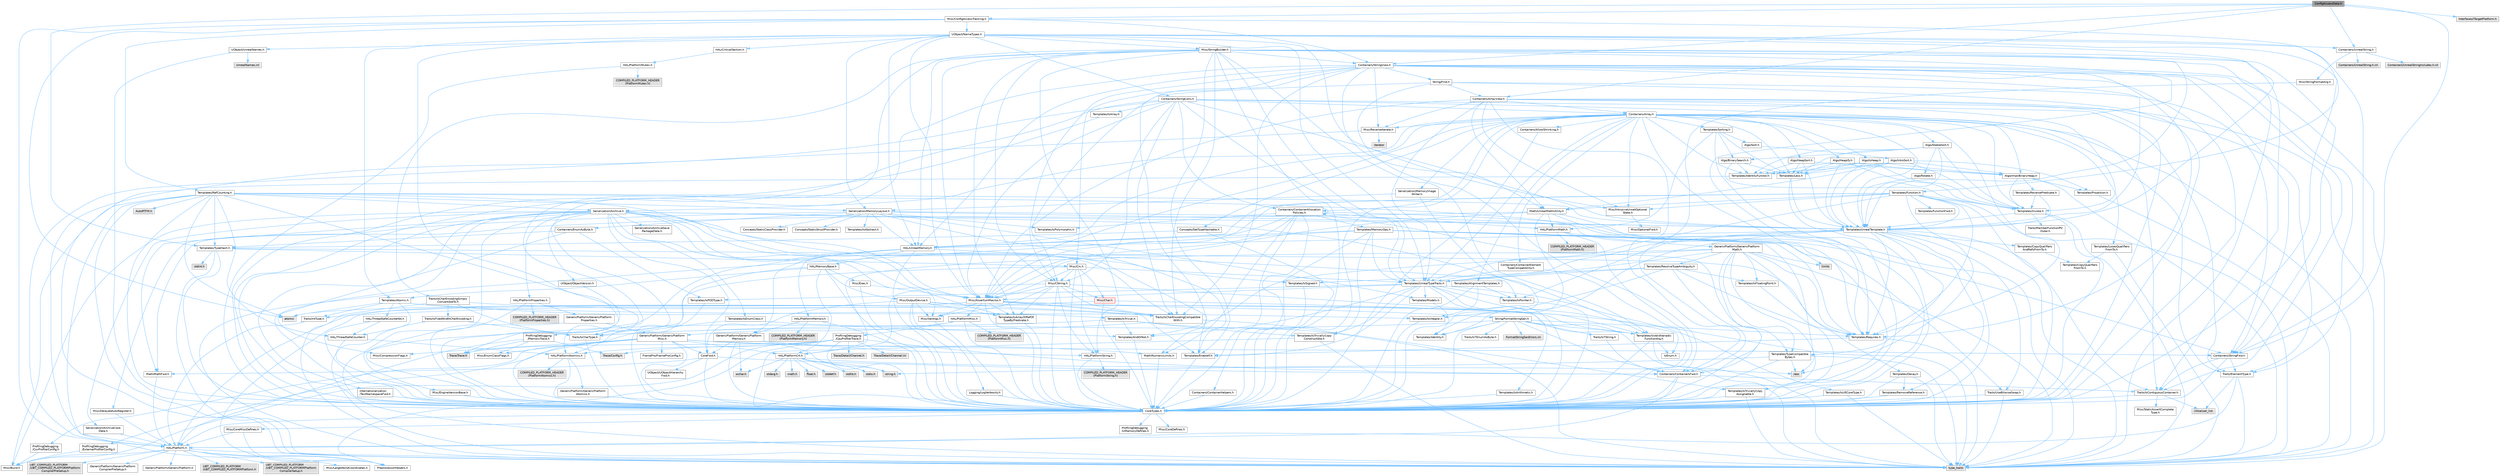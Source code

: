 digraph "ConfigAccessData.h"
{
 // INTERACTIVE_SVG=YES
 // LATEX_PDF_SIZE
  bgcolor="transparent";
  edge [fontname=Helvetica,fontsize=10,labelfontname=Helvetica,labelfontsize=10];
  node [fontname=Helvetica,fontsize=10,shape=box,height=0.2,width=0.4];
  Node1 [id="Node000001",label="ConfigAccessData.h",height=0.2,width=0.4,color="gray40", fillcolor="grey60", style="filled", fontcolor="black",tooltip=" "];
  Node1 -> Node2 [id="edge1_Node000001_Node000002",color="steelblue1",style="solid",tooltip=" "];
  Node2 [id="Node000002",label="Misc/ConfigAccessTracking.h",height=0.2,width=0.4,color="grey40", fillcolor="white", style="filled",URL="$d6/d13/ConfigAccessTracking_8h.html",tooltip=" "];
  Node2 -> Node3 [id="edge2_Node000002_Node000003",color="steelblue1",style="solid",tooltip=" "];
  Node3 [id="Node000003",label="HAL/Platform.h",height=0.2,width=0.4,color="grey40", fillcolor="white", style="filled",URL="$d9/dd0/Platform_8h.html",tooltip=" "];
  Node3 -> Node4 [id="edge3_Node000003_Node000004",color="steelblue1",style="solid",tooltip=" "];
  Node4 [id="Node000004",label="Misc/Build.h",height=0.2,width=0.4,color="grey40", fillcolor="white", style="filled",URL="$d3/dbb/Build_8h.html",tooltip=" "];
  Node3 -> Node5 [id="edge4_Node000003_Node000005",color="steelblue1",style="solid",tooltip=" "];
  Node5 [id="Node000005",label="Misc/LargeWorldCoordinates.h",height=0.2,width=0.4,color="grey40", fillcolor="white", style="filled",URL="$d2/dcb/LargeWorldCoordinates_8h.html",tooltip=" "];
  Node3 -> Node6 [id="edge5_Node000003_Node000006",color="steelblue1",style="solid",tooltip=" "];
  Node6 [id="Node000006",label="type_traits",height=0.2,width=0.4,color="grey60", fillcolor="#E0E0E0", style="filled",tooltip=" "];
  Node3 -> Node7 [id="edge6_Node000003_Node000007",color="steelblue1",style="solid",tooltip=" "];
  Node7 [id="Node000007",label="PreprocessorHelpers.h",height=0.2,width=0.4,color="grey40", fillcolor="white", style="filled",URL="$db/ddb/PreprocessorHelpers_8h.html",tooltip=" "];
  Node3 -> Node8 [id="edge7_Node000003_Node000008",color="steelblue1",style="solid",tooltip=" "];
  Node8 [id="Node000008",label="UBT_COMPILED_PLATFORM\l/UBT_COMPILED_PLATFORMPlatform\lCompilerPreSetup.h",height=0.2,width=0.4,color="grey60", fillcolor="#E0E0E0", style="filled",tooltip=" "];
  Node3 -> Node9 [id="edge8_Node000003_Node000009",color="steelblue1",style="solid",tooltip=" "];
  Node9 [id="Node000009",label="GenericPlatform/GenericPlatform\lCompilerPreSetup.h",height=0.2,width=0.4,color="grey40", fillcolor="white", style="filled",URL="$d9/dc8/GenericPlatformCompilerPreSetup_8h.html",tooltip=" "];
  Node3 -> Node10 [id="edge9_Node000003_Node000010",color="steelblue1",style="solid",tooltip=" "];
  Node10 [id="Node000010",label="GenericPlatform/GenericPlatform.h",height=0.2,width=0.4,color="grey40", fillcolor="white", style="filled",URL="$d6/d84/GenericPlatform_8h.html",tooltip=" "];
  Node3 -> Node11 [id="edge10_Node000003_Node000011",color="steelblue1",style="solid",tooltip=" "];
  Node11 [id="Node000011",label="UBT_COMPILED_PLATFORM\l/UBT_COMPILED_PLATFORMPlatform.h",height=0.2,width=0.4,color="grey60", fillcolor="#E0E0E0", style="filled",tooltip=" "];
  Node3 -> Node12 [id="edge11_Node000003_Node000012",color="steelblue1",style="solid",tooltip=" "];
  Node12 [id="Node000012",label="UBT_COMPILED_PLATFORM\l/UBT_COMPILED_PLATFORMPlatform\lCompilerSetup.h",height=0.2,width=0.4,color="grey60", fillcolor="#E0E0E0", style="filled",tooltip=" "];
  Node2 -> Node13 [id="edge12_Node000002_Node000013",color="steelblue1",style="solid",tooltip=" "];
  Node13 [id="Node000013",label="UObject/NameTypes.h",height=0.2,width=0.4,color="grey40", fillcolor="white", style="filled",URL="$d6/d35/NameTypes_8h.html",tooltip=" "];
  Node13 -> Node14 [id="edge13_Node000013_Node000014",color="steelblue1",style="solid",tooltip=" "];
  Node14 [id="Node000014",label="CoreTypes.h",height=0.2,width=0.4,color="grey40", fillcolor="white", style="filled",URL="$dc/dec/CoreTypes_8h.html",tooltip=" "];
  Node14 -> Node3 [id="edge14_Node000014_Node000003",color="steelblue1",style="solid",tooltip=" "];
  Node14 -> Node15 [id="edge15_Node000014_Node000015",color="steelblue1",style="solid",tooltip=" "];
  Node15 [id="Node000015",label="ProfilingDebugging\l/UMemoryDefines.h",height=0.2,width=0.4,color="grey40", fillcolor="white", style="filled",URL="$d2/da2/UMemoryDefines_8h.html",tooltip=" "];
  Node14 -> Node16 [id="edge16_Node000014_Node000016",color="steelblue1",style="solid",tooltip=" "];
  Node16 [id="Node000016",label="Misc/CoreMiscDefines.h",height=0.2,width=0.4,color="grey40", fillcolor="white", style="filled",URL="$da/d38/CoreMiscDefines_8h.html",tooltip=" "];
  Node16 -> Node3 [id="edge17_Node000016_Node000003",color="steelblue1",style="solid",tooltip=" "];
  Node16 -> Node7 [id="edge18_Node000016_Node000007",color="steelblue1",style="solid",tooltip=" "];
  Node14 -> Node17 [id="edge19_Node000014_Node000017",color="steelblue1",style="solid",tooltip=" "];
  Node17 [id="Node000017",label="Misc/CoreDefines.h",height=0.2,width=0.4,color="grey40", fillcolor="white", style="filled",URL="$d3/dd2/CoreDefines_8h.html",tooltip=" "];
  Node13 -> Node18 [id="edge20_Node000013_Node000018",color="steelblue1",style="solid",tooltip=" "];
  Node18 [id="Node000018",label="Misc/AssertionMacros.h",height=0.2,width=0.4,color="grey40", fillcolor="white", style="filled",URL="$d0/dfa/AssertionMacros_8h.html",tooltip=" "];
  Node18 -> Node14 [id="edge21_Node000018_Node000014",color="steelblue1",style="solid",tooltip=" "];
  Node18 -> Node3 [id="edge22_Node000018_Node000003",color="steelblue1",style="solid",tooltip=" "];
  Node18 -> Node19 [id="edge23_Node000018_Node000019",color="steelblue1",style="solid",tooltip=" "];
  Node19 [id="Node000019",label="HAL/PlatformMisc.h",height=0.2,width=0.4,color="grey40", fillcolor="white", style="filled",URL="$d0/df5/PlatformMisc_8h.html",tooltip=" "];
  Node19 -> Node14 [id="edge24_Node000019_Node000014",color="steelblue1",style="solid",tooltip=" "];
  Node19 -> Node20 [id="edge25_Node000019_Node000020",color="steelblue1",style="solid",tooltip=" "];
  Node20 [id="Node000020",label="GenericPlatform/GenericPlatform\lMisc.h",height=0.2,width=0.4,color="grey40", fillcolor="white", style="filled",URL="$db/d9a/GenericPlatformMisc_8h.html",tooltip=" "];
  Node20 -> Node21 [id="edge26_Node000020_Node000021",color="steelblue1",style="solid",tooltip=" "];
  Node21 [id="Node000021",label="Containers/StringFwd.h",height=0.2,width=0.4,color="grey40", fillcolor="white", style="filled",URL="$df/d37/StringFwd_8h.html",tooltip=" "];
  Node21 -> Node14 [id="edge27_Node000021_Node000014",color="steelblue1",style="solid",tooltip=" "];
  Node21 -> Node22 [id="edge28_Node000021_Node000022",color="steelblue1",style="solid",tooltip=" "];
  Node22 [id="Node000022",label="Traits/ElementType.h",height=0.2,width=0.4,color="grey40", fillcolor="white", style="filled",URL="$d5/d4f/ElementType_8h.html",tooltip=" "];
  Node22 -> Node3 [id="edge29_Node000022_Node000003",color="steelblue1",style="solid",tooltip=" "];
  Node22 -> Node23 [id="edge30_Node000022_Node000023",color="steelblue1",style="solid",tooltip=" "];
  Node23 [id="Node000023",label="initializer_list",height=0.2,width=0.4,color="grey60", fillcolor="#E0E0E0", style="filled",tooltip=" "];
  Node22 -> Node6 [id="edge31_Node000022_Node000006",color="steelblue1",style="solid",tooltip=" "];
  Node21 -> Node24 [id="edge32_Node000021_Node000024",color="steelblue1",style="solid",tooltip=" "];
  Node24 [id="Node000024",label="Traits/IsContiguousContainer.h",height=0.2,width=0.4,color="grey40", fillcolor="white", style="filled",URL="$d5/d3c/IsContiguousContainer_8h.html",tooltip=" "];
  Node24 -> Node14 [id="edge33_Node000024_Node000014",color="steelblue1",style="solid",tooltip=" "];
  Node24 -> Node25 [id="edge34_Node000024_Node000025",color="steelblue1",style="solid",tooltip=" "];
  Node25 [id="Node000025",label="Misc/StaticAssertComplete\lType.h",height=0.2,width=0.4,color="grey40", fillcolor="white", style="filled",URL="$d5/d4e/StaticAssertCompleteType_8h.html",tooltip=" "];
  Node24 -> Node23 [id="edge35_Node000024_Node000023",color="steelblue1",style="solid",tooltip=" "];
  Node20 -> Node26 [id="edge36_Node000020_Node000026",color="steelblue1",style="solid",tooltip=" "];
  Node26 [id="Node000026",label="CoreFwd.h",height=0.2,width=0.4,color="grey40", fillcolor="white", style="filled",URL="$d1/d1e/CoreFwd_8h.html",tooltip=" "];
  Node26 -> Node14 [id="edge37_Node000026_Node000014",color="steelblue1",style="solid",tooltip=" "];
  Node26 -> Node27 [id="edge38_Node000026_Node000027",color="steelblue1",style="solid",tooltip=" "];
  Node27 [id="Node000027",label="Containers/ContainersFwd.h",height=0.2,width=0.4,color="grey40", fillcolor="white", style="filled",URL="$d4/d0a/ContainersFwd_8h.html",tooltip=" "];
  Node27 -> Node3 [id="edge39_Node000027_Node000003",color="steelblue1",style="solid",tooltip=" "];
  Node27 -> Node14 [id="edge40_Node000027_Node000014",color="steelblue1",style="solid",tooltip=" "];
  Node27 -> Node24 [id="edge41_Node000027_Node000024",color="steelblue1",style="solid",tooltip=" "];
  Node26 -> Node28 [id="edge42_Node000026_Node000028",color="steelblue1",style="solid",tooltip=" "];
  Node28 [id="Node000028",label="Math/MathFwd.h",height=0.2,width=0.4,color="grey40", fillcolor="white", style="filled",URL="$d2/d10/MathFwd_8h.html",tooltip=" "];
  Node28 -> Node3 [id="edge43_Node000028_Node000003",color="steelblue1",style="solid",tooltip=" "];
  Node26 -> Node29 [id="edge44_Node000026_Node000029",color="steelblue1",style="solid",tooltip=" "];
  Node29 [id="Node000029",label="UObject/UObjectHierarchy\lFwd.h",height=0.2,width=0.4,color="grey40", fillcolor="white", style="filled",URL="$d3/d13/UObjectHierarchyFwd_8h.html",tooltip=" "];
  Node20 -> Node14 [id="edge45_Node000020_Node000014",color="steelblue1",style="solid",tooltip=" "];
  Node20 -> Node30 [id="edge46_Node000020_Node000030",color="steelblue1",style="solid",tooltip=" "];
  Node30 [id="Node000030",label="FramePro/FrameProConfig.h",height=0.2,width=0.4,color="grey40", fillcolor="white", style="filled",URL="$d7/d90/FrameProConfig_8h.html",tooltip=" "];
  Node20 -> Node31 [id="edge47_Node000020_Node000031",color="steelblue1",style="solid",tooltip=" "];
  Node31 [id="Node000031",label="HAL/PlatformCrt.h",height=0.2,width=0.4,color="grey40", fillcolor="white", style="filled",URL="$d8/d75/PlatformCrt_8h.html",tooltip=" "];
  Node31 -> Node32 [id="edge48_Node000031_Node000032",color="steelblue1",style="solid",tooltip=" "];
  Node32 [id="Node000032",label="new",height=0.2,width=0.4,color="grey60", fillcolor="#E0E0E0", style="filled",tooltip=" "];
  Node31 -> Node33 [id="edge49_Node000031_Node000033",color="steelblue1",style="solid",tooltip=" "];
  Node33 [id="Node000033",label="wchar.h",height=0.2,width=0.4,color="grey60", fillcolor="#E0E0E0", style="filled",tooltip=" "];
  Node31 -> Node34 [id="edge50_Node000031_Node000034",color="steelblue1",style="solid",tooltip=" "];
  Node34 [id="Node000034",label="stddef.h",height=0.2,width=0.4,color="grey60", fillcolor="#E0E0E0", style="filled",tooltip=" "];
  Node31 -> Node35 [id="edge51_Node000031_Node000035",color="steelblue1",style="solid",tooltip=" "];
  Node35 [id="Node000035",label="stdlib.h",height=0.2,width=0.4,color="grey60", fillcolor="#E0E0E0", style="filled",tooltip=" "];
  Node31 -> Node36 [id="edge52_Node000031_Node000036",color="steelblue1",style="solid",tooltip=" "];
  Node36 [id="Node000036",label="stdio.h",height=0.2,width=0.4,color="grey60", fillcolor="#E0E0E0", style="filled",tooltip=" "];
  Node31 -> Node37 [id="edge53_Node000031_Node000037",color="steelblue1",style="solid",tooltip=" "];
  Node37 [id="Node000037",label="stdarg.h",height=0.2,width=0.4,color="grey60", fillcolor="#E0E0E0", style="filled",tooltip=" "];
  Node31 -> Node38 [id="edge54_Node000031_Node000038",color="steelblue1",style="solid",tooltip=" "];
  Node38 [id="Node000038",label="math.h",height=0.2,width=0.4,color="grey60", fillcolor="#E0E0E0", style="filled",tooltip=" "];
  Node31 -> Node39 [id="edge55_Node000031_Node000039",color="steelblue1",style="solid",tooltip=" "];
  Node39 [id="Node000039",label="float.h",height=0.2,width=0.4,color="grey60", fillcolor="#E0E0E0", style="filled",tooltip=" "];
  Node31 -> Node40 [id="edge56_Node000031_Node000040",color="steelblue1",style="solid",tooltip=" "];
  Node40 [id="Node000040",label="string.h",height=0.2,width=0.4,color="grey60", fillcolor="#E0E0E0", style="filled",tooltip=" "];
  Node20 -> Node41 [id="edge57_Node000020_Node000041",color="steelblue1",style="solid",tooltip=" "];
  Node41 [id="Node000041",label="Math/NumericLimits.h",height=0.2,width=0.4,color="grey40", fillcolor="white", style="filled",URL="$df/d1b/NumericLimits_8h.html",tooltip=" "];
  Node41 -> Node14 [id="edge58_Node000041_Node000014",color="steelblue1",style="solid",tooltip=" "];
  Node20 -> Node42 [id="edge59_Node000020_Node000042",color="steelblue1",style="solid",tooltip=" "];
  Node42 [id="Node000042",label="Misc/CompressionFlags.h",height=0.2,width=0.4,color="grey40", fillcolor="white", style="filled",URL="$d9/d76/CompressionFlags_8h.html",tooltip=" "];
  Node20 -> Node43 [id="edge60_Node000020_Node000043",color="steelblue1",style="solid",tooltip=" "];
  Node43 [id="Node000043",label="Misc/EnumClassFlags.h",height=0.2,width=0.4,color="grey40", fillcolor="white", style="filled",URL="$d8/de7/EnumClassFlags_8h.html",tooltip=" "];
  Node20 -> Node44 [id="edge61_Node000020_Node000044",color="steelblue1",style="solid",tooltip=" "];
  Node44 [id="Node000044",label="ProfilingDebugging\l/CsvProfilerConfig.h",height=0.2,width=0.4,color="grey40", fillcolor="white", style="filled",URL="$d3/d88/CsvProfilerConfig_8h.html",tooltip=" "];
  Node44 -> Node4 [id="edge62_Node000044_Node000004",color="steelblue1",style="solid",tooltip=" "];
  Node20 -> Node45 [id="edge63_Node000020_Node000045",color="steelblue1",style="solid",tooltip=" "];
  Node45 [id="Node000045",label="ProfilingDebugging\l/ExternalProfilerConfig.h",height=0.2,width=0.4,color="grey40", fillcolor="white", style="filled",URL="$d3/dbb/ExternalProfilerConfig_8h.html",tooltip=" "];
  Node45 -> Node4 [id="edge64_Node000045_Node000004",color="steelblue1",style="solid",tooltip=" "];
  Node19 -> Node46 [id="edge65_Node000019_Node000046",color="steelblue1",style="solid",tooltip=" "];
  Node46 [id="Node000046",label="COMPILED_PLATFORM_HEADER\l(PlatformMisc.h)",height=0.2,width=0.4,color="grey60", fillcolor="#E0E0E0", style="filled",tooltip=" "];
  Node19 -> Node47 [id="edge66_Node000019_Node000047",color="steelblue1",style="solid",tooltip=" "];
  Node47 [id="Node000047",label="ProfilingDebugging\l/CpuProfilerTrace.h",height=0.2,width=0.4,color="grey40", fillcolor="white", style="filled",URL="$da/dcb/CpuProfilerTrace_8h.html",tooltip=" "];
  Node47 -> Node14 [id="edge67_Node000047_Node000014",color="steelblue1",style="solid",tooltip=" "];
  Node47 -> Node27 [id="edge68_Node000047_Node000027",color="steelblue1",style="solid",tooltip=" "];
  Node47 -> Node48 [id="edge69_Node000047_Node000048",color="steelblue1",style="solid",tooltip=" "];
  Node48 [id="Node000048",label="HAL/PlatformAtomics.h",height=0.2,width=0.4,color="grey40", fillcolor="white", style="filled",URL="$d3/d36/PlatformAtomics_8h.html",tooltip=" "];
  Node48 -> Node14 [id="edge70_Node000048_Node000014",color="steelblue1",style="solid",tooltip=" "];
  Node48 -> Node49 [id="edge71_Node000048_Node000049",color="steelblue1",style="solid",tooltip=" "];
  Node49 [id="Node000049",label="GenericPlatform/GenericPlatform\lAtomics.h",height=0.2,width=0.4,color="grey40", fillcolor="white", style="filled",URL="$da/d72/GenericPlatformAtomics_8h.html",tooltip=" "];
  Node49 -> Node14 [id="edge72_Node000049_Node000014",color="steelblue1",style="solid",tooltip=" "];
  Node48 -> Node50 [id="edge73_Node000048_Node000050",color="steelblue1",style="solid",tooltip=" "];
  Node50 [id="Node000050",label="COMPILED_PLATFORM_HEADER\l(PlatformAtomics.h)",height=0.2,width=0.4,color="grey60", fillcolor="#E0E0E0", style="filled",tooltip=" "];
  Node47 -> Node7 [id="edge74_Node000047_Node000007",color="steelblue1",style="solid",tooltip=" "];
  Node47 -> Node4 [id="edge75_Node000047_Node000004",color="steelblue1",style="solid",tooltip=" "];
  Node47 -> Node51 [id="edge76_Node000047_Node000051",color="steelblue1",style="solid",tooltip=" "];
  Node51 [id="Node000051",label="Trace/Config.h",height=0.2,width=0.4,color="grey60", fillcolor="#E0E0E0", style="filled",tooltip=" "];
  Node47 -> Node52 [id="edge77_Node000047_Node000052",color="steelblue1",style="solid",tooltip=" "];
  Node52 [id="Node000052",label="Trace/Detail/Channel.h",height=0.2,width=0.4,color="grey60", fillcolor="#E0E0E0", style="filled",tooltip=" "];
  Node47 -> Node53 [id="edge78_Node000047_Node000053",color="steelblue1",style="solid",tooltip=" "];
  Node53 [id="Node000053",label="Trace/Detail/Channel.inl",height=0.2,width=0.4,color="grey60", fillcolor="#E0E0E0", style="filled",tooltip=" "];
  Node47 -> Node54 [id="edge79_Node000047_Node000054",color="steelblue1",style="solid",tooltip=" "];
  Node54 [id="Node000054",label="Trace/Trace.h",height=0.2,width=0.4,color="grey60", fillcolor="#E0E0E0", style="filled",tooltip=" "];
  Node18 -> Node7 [id="edge80_Node000018_Node000007",color="steelblue1",style="solid",tooltip=" "];
  Node18 -> Node55 [id="edge81_Node000018_Node000055",color="steelblue1",style="solid",tooltip=" "];
  Node55 [id="Node000055",label="Templates/EnableIf.h",height=0.2,width=0.4,color="grey40", fillcolor="white", style="filled",URL="$d7/d60/EnableIf_8h.html",tooltip=" "];
  Node55 -> Node14 [id="edge82_Node000055_Node000014",color="steelblue1",style="solid",tooltip=" "];
  Node18 -> Node56 [id="edge83_Node000018_Node000056",color="steelblue1",style="solid",tooltip=" "];
  Node56 [id="Node000056",label="Templates/IsArrayOrRefOf\lTypeByPredicate.h",height=0.2,width=0.4,color="grey40", fillcolor="white", style="filled",URL="$d6/da1/IsArrayOrRefOfTypeByPredicate_8h.html",tooltip=" "];
  Node56 -> Node14 [id="edge84_Node000056_Node000014",color="steelblue1",style="solid",tooltip=" "];
  Node18 -> Node57 [id="edge85_Node000018_Node000057",color="steelblue1",style="solid",tooltip=" "];
  Node57 [id="Node000057",label="Templates/IsValidVariadic\lFunctionArg.h",height=0.2,width=0.4,color="grey40", fillcolor="white", style="filled",URL="$d0/dc8/IsValidVariadicFunctionArg_8h.html",tooltip=" "];
  Node57 -> Node14 [id="edge86_Node000057_Node000014",color="steelblue1",style="solid",tooltip=" "];
  Node57 -> Node58 [id="edge87_Node000057_Node000058",color="steelblue1",style="solid",tooltip=" "];
  Node58 [id="Node000058",label="IsEnum.h",height=0.2,width=0.4,color="grey40", fillcolor="white", style="filled",URL="$d4/de5/IsEnum_8h.html",tooltip=" "];
  Node57 -> Node6 [id="edge88_Node000057_Node000006",color="steelblue1",style="solid",tooltip=" "];
  Node18 -> Node59 [id="edge89_Node000018_Node000059",color="steelblue1",style="solid",tooltip=" "];
  Node59 [id="Node000059",label="Traits/IsCharEncodingCompatible\lWith.h",height=0.2,width=0.4,color="grey40", fillcolor="white", style="filled",URL="$df/dd1/IsCharEncodingCompatibleWith_8h.html",tooltip=" "];
  Node59 -> Node6 [id="edge90_Node000059_Node000006",color="steelblue1",style="solid",tooltip=" "];
  Node59 -> Node60 [id="edge91_Node000059_Node000060",color="steelblue1",style="solid",tooltip=" "];
  Node60 [id="Node000060",label="Traits/IsCharType.h",height=0.2,width=0.4,color="grey40", fillcolor="white", style="filled",URL="$db/d51/IsCharType_8h.html",tooltip=" "];
  Node60 -> Node14 [id="edge92_Node000060_Node000014",color="steelblue1",style="solid",tooltip=" "];
  Node18 -> Node61 [id="edge93_Node000018_Node000061",color="steelblue1",style="solid",tooltip=" "];
  Node61 [id="Node000061",label="Misc/VarArgs.h",height=0.2,width=0.4,color="grey40", fillcolor="white", style="filled",URL="$d5/d6f/VarArgs_8h.html",tooltip=" "];
  Node61 -> Node14 [id="edge94_Node000061_Node000014",color="steelblue1",style="solid",tooltip=" "];
  Node18 -> Node62 [id="edge95_Node000018_Node000062",color="steelblue1",style="solid",tooltip=" "];
  Node62 [id="Node000062",label="String/FormatStringSan.h",height=0.2,width=0.4,color="grey40", fillcolor="white", style="filled",URL="$d3/d8b/FormatStringSan_8h.html",tooltip=" "];
  Node62 -> Node6 [id="edge96_Node000062_Node000006",color="steelblue1",style="solid",tooltip=" "];
  Node62 -> Node14 [id="edge97_Node000062_Node000014",color="steelblue1",style="solid",tooltip=" "];
  Node62 -> Node63 [id="edge98_Node000062_Node000063",color="steelblue1",style="solid",tooltip=" "];
  Node63 [id="Node000063",label="Templates/Requires.h",height=0.2,width=0.4,color="grey40", fillcolor="white", style="filled",URL="$dc/d96/Requires_8h.html",tooltip=" "];
  Node63 -> Node55 [id="edge99_Node000063_Node000055",color="steelblue1",style="solid",tooltip=" "];
  Node63 -> Node6 [id="edge100_Node000063_Node000006",color="steelblue1",style="solid",tooltip=" "];
  Node62 -> Node64 [id="edge101_Node000062_Node000064",color="steelblue1",style="solid",tooltip=" "];
  Node64 [id="Node000064",label="Templates/Identity.h",height=0.2,width=0.4,color="grey40", fillcolor="white", style="filled",URL="$d0/dd5/Identity_8h.html",tooltip=" "];
  Node62 -> Node57 [id="edge102_Node000062_Node000057",color="steelblue1",style="solid",tooltip=" "];
  Node62 -> Node60 [id="edge103_Node000062_Node000060",color="steelblue1",style="solid",tooltip=" "];
  Node62 -> Node65 [id="edge104_Node000062_Node000065",color="steelblue1",style="solid",tooltip=" "];
  Node65 [id="Node000065",label="Traits/IsTEnumAsByte.h",height=0.2,width=0.4,color="grey40", fillcolor="white", style="filled",URL="$d1/de6/IsTEnumAsByte_8h.html",tooltip=" "];
  Node62 -> Node66 [id="edge105_Node000062_Node000066",color="steelblue1",style="solid",tooltip=" "];
  Node66 [id="Node000066",label="Traits/IsTString.h",height=0.2,width=0.4,color="grey40", fillcolor="white", style="filled",URL="$d0/df8/IsTString_8h.html",tooltip=" "];
  Node66 -> Node27 [id="edge106_Node000066_Node000027",color="steelblue1",style="solid",tooltip=" "];
  Node62 -> Node27 [id="edge107_Node000062_Node000027",color="steelblue1",style="solid",tooltip=" "];
  Node62 -> Node67 [id="edge108_Node000062_Node000067",color="steelblue1",style="solid",tooltip=" "];
  Node67 [id="Node000067",label="FormatStringSanErrors.inl",height=0.2,width=0.4,color="grey60", fillcolor="#E0E0E0", style="filled",tooltip=" "];
  Node18 -> Node68 [id="edge109_Node000018_Node000068",color="steelblue1",style="solid",tooltip=" "];
  Node68 [id="Node000068",label="atomic",height=0.2,width=0.4,color="grey60", fillcolor="#E0E0E0", style="filled",tooltip=" "];
  Node13 -> Node69 [id="edge110_Node000013_Node000069",color="steelblue1",style="solid",tooltip=" "];
  Node69 [id="Node000069",label="HAL/UnrealMemory.h",height=0.2,width=0.4,color="grey40", fillcolor="white", style="filled",URL="$d9/d96/UnrealMemory_8h.html",tooltip=" "];
  Node69 -> Node14 [id="edge111_Node000069_Node000014",color="steelblue1",style="solid",tooltip=" "];
  Node69 -> Node70 [id="edge112_Node000069_Node000070",color="steelblue1",style="solid",tooltip=" "];
  Node70 [id="Node000070",label="GenericPlatform/GenericPlatform\lMemory.h",height=0.2,width=0.4,color="grey40", fillcolor="white", style="filled",URL="$dd/d22/GenericPlatformMemory_8h.html",tooltip=" "];
  Node70 -> Node26 [id="edge113_Node000070_Node000026",color="steelblue1",style="solid",tooltip=" "];
  Node70 -> Node14 [id="edge114_Node000070_Node000014",color="steelblue1",style="solid",tooltip=" "];
  Node70 -> Node71 [id="edge115_Node000070_Node000071",color="steelblue1",style="solid",tooltip=" "];
  Node71 [id="Node000071",label="HAL/PlatformString.h",height=0.2,width=0.4,color="grey40", fillcolor="white", style="filled",URL="$db/db5/PlatformString_8h.html",tooltip=" "];
  Node71 -> Node14 [id="edge116_Node000071_Node000014",color="steelblue1",style="solid",tooltip=" "];
  Node71 -> Node72 [id="edge117_Node000071_Node000072",color="steelblue1",style="solid",tooltip=" "];
  Node72 [id="Node000072",label="COMPILED_PLATFORM_HEADER\l(PlatformString.h)",height=0.2,width=0.4,color="grey60", fillcolor="#E0E0E0", style="filled",tooltip=" "];
  Node70 -> Node40 [id="edge118_Node000070_Node000040",color="steelblue1",style="solid",tooltip=" "];
  Node70 -> Node33 [id="edge119_Node000070_Node000033",color="steelblue1",style="solid",tooltip=" "];
  Node69 -> Node73 [id="edge120_Node000069_Node000073",color="steelblue1",style="solid",tooltip=" "];
  Node73 [id="Node000073",label="HAL/MemoryBase.h",height=0.2,width=0.4,color="grey40", fillcolor="white", style="filled",URL="$d6/d9f/MemoryBase_8h.html",tooltip=" "];
  Node73 -> Node14 [id="edge121_Node000073_Node000014",color="steelblue1",style="solid",tooltip=" "];
  Node73 -> Node48 [id="edge122_Node000073_Node000048",color="steelblue1",style="solid",tooltip=" "];
  Node73 -> Node31 [id="edge123_Node000073_Node000031",color="steelblue1",style="solid",tooltip=" "];
  Node73 -> Node74 [id="edge124_Node000073_Node000074",color="steelblue1",style="solid",tooltip=" "];
  Node74 [id="Node000074",label="Misc/Exec.h",height=0.2,width=0.4,color="grey40", fillcolor="white", style="filled",URL="$de/ddb/Exec_8h.html",tooltip=" "];
  Node74 -> Node14 [id="edge125_Node000074_Node000014",color="steelblue1",style="solid",tooltip=" "];
  Node74 -> Node18 [id="edge126_Node000074_Node000018",color="steelblue1",style="solid",tooltip=" "];
  Node73 -> Node75 [id="edge127_Node000073_Node000075",color="steelblue1",style="solid",tooltip=" "];
  Node75 [id="Node000075",label="Misc/OutputDevice.h",height=0.2,width=0.4,color="grey40", fillcolor="white", style="filled",URL="$d7/d32/OutputDevice_8h.html",tooltip=" "];
  Node75 -> Node26 [id="edge128_Node000075_Node000026",color="steelblue1",style="solid",tooltip=" "];
  Node75 -> Node14 [id="edge129_Node000075_Node000014",color="steelblue1",style="solid",tooltip=" "];
  Node75 -> Node76 [id="edge130_Node000075_Node000076",color="steelblue1",style="solid",tooltip=" "];
  Node76 [id="Node000076",label="Logging/LogVerbosity.h",height=0.2,width=0.4,color="grey40", fillcolor="white", style="filled",URL="$d2/d8f/LogVerbosity_8h.html",tooltip=" "];
  Node76 -> Node14 [id="edge131_Node000076_Node000014",color="steelblue1",style="solid",tooltip=" "];
  Node75 -> Node61 [id="edge132_Node000075_Node000061",color="steelblue1",style="solid",tooltip=" "];
  Node75 -> Node56 [id="edge133_Node000075_Node000056",color="steelblue1",style="solid",tooltip=" "];
  Node75 -> Node57 [id="edge134_Node000075_Node000057",color="steelblue1",style="solid",tooltip=" "];
  Node75 -> Node59 [id="edge135_Node000075_Node000059",color="steelblue1",style="solid",tooltip=" "];
  Node73 -> Node77 [id="edge136_Node000073_Node000077",color="steelblue1",style="solid",tooltip=" "];
  Node77 [id="Node000077",label="Templates/Atomic.h",height=0.2,width=0.4,color="grey40", fillcolor="white", style="filled",URL="$d3/d91/Atomic_8h.html",tooltip=" "];
  Node77 -> Node78 [id="edge137_Node000077_Node000078",color="steelblue1",style="solid",tooltip=" "];
  Node78 [id="Node000078",label="HAL/ThreadSafeCounter.h",height=0.2,width=0.4,color="grey40", fillcolor="white", style="filled",URL="$dc/dc9/ThreadSafeCounter_8h.html",tooltip=" "];
  Node78 -> Node14 [id="edge138_Node000078_Node000014",color="steelblue1",style="solid",tooltip=" "];
  Node78 -> Node48 [id="edge139_Node000078_Node000048",color="steelblue1",style="solid",tooltip=" "];
  Node77 -> Node79 [id="edge140_Node000077_Node000079",color="steelblue1",style="solid",tooltip=" "];
  Node79 [id="Node000079",label="HAL/ThreadSafeCounter64.h",height=0.2,width=0.4,color="grey40", fillcolor="white", style="filled",URL="$d0/d12/ThreadSafeCounter64_8h.html",tooltip=" "];
  Node79 -> Node14 [id="edge141_Node000079_Node000014",color="steelblue1",style="solid",tooltip=" "];
  Node79 -> Node78 [id="edge142_Node000079_Node000078",color="steelblue1",style="solid",tooltip=" "];
  Node77 -> Node80 [id="edge143_Node000077_Node000080",color="steelblue1",style="solid",tooltip=" "];
  Node80 [id="Node000080",label="Templates/IsIntegral.h",height=0.2,width=0.4,color="grey40", fillcolor="white", style="filled",URL="$da/d64/IsIntegral_8h.html",tooltip=" "];
  Node80 -> Node14 [id="edge144_Node000080_Node000014",color="steelblue1",style="solid",tooltip=" "];
  Node77 -> Node81 [id="edge145_Node000077_Node000081",color="steelblue1",style="solid",tooltip=" "];
  Node81 [id="Node000081",label="Templates/IsTrivial.h",height=0.2,width=0.4,color="grey40", fillcolor="white", style="filled",URL="$da/d4c/IsTrivial_8h.html",tooltip=" "];
  Node81 -> Node82 [id="edge146_Node000081_Node000082",color="steelblue1",style="solid",tooltip=" "];
  Node82 [id="Node000082",label="Templates/AndOrNot.h",height=0.2,width=0.4,color="grey40", fillcolor="white", style="filled",URL="$db/d0a/AndOrNot_8h.html",tooltip=" "];
  Node82 -> Node14 [id="edge147_Node000082_Node000014",color="steelblue1",style="solid",tooltip=" "];
  Node81 -> Node83 [id="edge148_Node000081_Node000083",color="steelblue1",style="solid",tooltip=" "];
  Node83 [id="Node000083",label="Templates/IsTriviallyCopy\lConstructible.h",height=0.2,width=0.4,color="grey40", fillcolor="white", style="filled",URL="$d3/d78/IsTriviallyCopyConstructible_8h.html",tooltip=" "];
  Node83 -> Node14 [id="edge149_Node000083_Node000014",color="steelblue1",style="solid",tooltip=" "];
  Node83 -> Node6 [id="edge150_Node000083_Node000006",color="steelblue1",style="solid",tooltip=" "];
  Node81 -> Node84 [id="edge151_Node000081_Node000084",color="steelblue1",style="solid",tooltip=" "];
  Node84 [id="Node000084",label="Templates/IsTriviallyCopy\lAssignable.h",height=0.2,width=0.4,color="grey40", fillcolor="white", style="filled",URL="$d2/df2/IsTriviallyCopyAssignable_8h.html",tooltip=" "];
  Node84 -> Node14 [id="edge152_Node000084_Node000014",color="steelblue1",style="solid",tooltip=" "];
  Node84 -> Node6 [id="edge153_Node000084_Node000006",color="steelblue1",style="solid",tooltip=" "];
  Node81 -> Node6 [id="edge154_Node000081_Node000006",color="steelblue1",style="solid",tooltip=" "];
  Node77 -> Node85 [id="edge155_Node000077_Node000085",color="steelblue1",style="solid",tooltip=" "];
  Node85 [id="Node000085",label="Traits/IntType.h",height=0.2,width=0.4,color="grey40", fillcolor="white", style="filled",URL="$d7/deb/IntType_8h.html",tooltip=" "];
  Node85 -> Node3 [id="edge156_Node000085_Node000003",color="steelblue1",style="solid",tooltip=" "];
  Node77 -> Node68 [id="edge157_Node000077_Node000068",color="steelblue1",style="solid",tooltip=" "];
  Node69 -> Node86 [id="edge158_Node000069_Node000086",color="steelblue1",style="solid",tooltip=" "];
  Node86 [id="Node000086",label="HAL/PlatformMemory.h",height=0.2,width=0.4,color="grey40", fillcolor="white", style="filled",URL="$de/d68/PlatformMemory_8h.html",tooltip=" "];
  Node86 -> Node14 [id="edge159_Node000086_Node000014",color="steelblue1",style="solid",tooltip=" "];
  Node86 -> Node70 [id="edge160_Node000086_Node000070",color="steelblue1",style="solid",tooltip=" "];
  Node86 -> Node87 [id="edge161_Node000086_Node000087",color="steelblue1",style="solid",tooltip=" "];
  Node87 [id="Node000087",label="COMPILED_PLATFORM_HEADER\l(PlatformMemory.h)",height=0.2,width=0.4,color="grey60", fillcolor="#E0E0E0", style="filled",tooltip=" "];
  Node69 -> Node88 [id="edge162_Node000069_Node000088",color="steelblue1",style="solid",tooltip=" "];
  Node88 [id="Node000088",label="ProfilingDebugging\l/MemoryTrace.h",height=0.2,width=0.4,color="grey40", fillcolor="white", style="filled",URL="$da/dd7/MemoryTrace_8h.html",tooltip=" "];
  Node88 -> Node3 [id="edge163_Node000088_Node000003",color="steelblue1",style="solid",tooltip=" "];
  Node88 -> Node43 [id="edge164_Node000088_Node000043",color="steelblue1",style="solid",tooltip=" "];
  Node88 -> Node51 [id="edge165_Node000088_Node000051",color="steelblue1",style="solid",tooltip=" "];
  Node88 -> Node54 [id="edge166_Node000088_Node000054",color="steelblue1",style="solid",tooltip=" "];
  Node69 -> Node89 [id="edge167_Node000069_Node000089",color="steelblue1",style="solid",tooltip=" "];
  Node89 [id="Node000089",label="Templates/IsPointer.h",height=0.2,width=0.4,color="grey40", fillcolor="white", style="filled",URL="$d7/d05/IsPointer_8h.html",tooltip=" "];
  Node89 -> Node14 [id="edge168_Node000089_Node000014",color="steelblue1",style="solid",tooltip=" "];
  Node13 -> Node90 [id="edge169_Node000013_Node000090",color="steelblue1",style="solid",tooltip=" "];
  Node90 [id="Node000090",label="Templates/UnrealTypeTraits.h",height=0.2,width=0.4,color="grey40", fillcolor="white", style="filled",URL="$d2/d2d/UnrealTypeTraits_8h.html",tooltip=" "];
  Node90 -> Node14 [id="edge170_Node000090_Node000014",color="steelblue1",style="solid",tooltip=" "];
  Node90 -> Node89 [id="edge171_Node000090_Node000089",color="steelblue1",style="solid",tooltip=" "];
  Node90 -> Node18 [id="edge172_Node000090_Node000018",color="steelblue1",style="solid",tooltip=" "];
  Node90 -> Node82 [id="edge173_Node000090_Node000082",color="steelblue1",style="solid",tooltip=" "];
  Node90 -> Node55 [id="edge174_Node000090_Node000055",color="steelblue1",style="solid",tooltip=" "];
  Node90 -> Node91 [id="edge175_Node000090_Node000091",color="steelblue1",style="solid",tooltip=" "];
  Node91 [id="Node000091",label="Templates/IsArithmetic.h",height=0.2,width=0.4,color="grey40", fillcolor="white", style="filled",URL="$d2/d5d/IsArithmetic_8h.html",tooltip=" "];
  Node91 -> Node14 [id="edge176_Node000091_Node000014",color="steelblue1",style="solid",tooltip=" "];
  Node90 -> Node58 [id="edge177_Node000090_Node000058",color="steelblue1",style="solid",tooltip=" "];
  Node90 -> Node92 [id="edge178_Node000090_Node000092",color="steelblue1",style="solid",tooltip=" "];
  Node92 [id="Node000092",label="Templates/Models.h",height=0.2,width=0.4,color="grey40", fillcolor="white", style="filled",URL="$d3/d0c/Models_8h.html",tooltip=" "];
  Node92 -> Node64 [id="edge179_Node000092_Node000064",color="steelblue1",style="solid",tooltip=" "];
  Node90 -> Node93 [id="edge180_Node000090_Node000093",color="steelblue1",style="solid",tooltip=" "];
  Node93 [id="Node000093",label="Templates/IsPODType.h",height=0.2,width=0.4,color="grey40", fillcolor="white", style="filled",URL="$d7/db1/IsPODType_8h.html",tooltip=" "];
  Node93 -> Node14 [id="edge181_Node000093_Node000014",color="steelblue1",style="solid",tooltip=" "];
  Node90 -> Node94 [id="edge182_Node000090_Node000094",color="steelblue1",style="solid",tooltip=" "];
  Node94 [id="Node000094",label="Templates/IsUECoreType.h",height=0.2,width=0.4,color="grey40", fillcolor="white", style="filled",URL="$d1/db8/IsUECoreType_8h.html",tooltip=" "];
  Node94 -> Node14 [id="edge183_Node000094_Node000014",color="steelblue1",style="solid",tooltip=" "];
  Node94 -> Node6 [id="edge184_Node000094_Node000006",color="steelblue1",style="solid",tooltip=" "];
  Node90 -> Node83 [id="edge185_Node000090_Node000083",color="steelblue1",style="solid",tooltip=" "];
  Node13 -> Node95 [id="edge186_Node000013_Node000095",color="steelblue1",style="solid",tooltip=" "];
  Node95 [id="Node000095",label="Templates/UnrealTemplate.h",height=0.2,width=0.4,color="grey40", fillcolor="white", style="filled",URL="$d4/d24/UnrealTemplate_8h.html",tooltip=" "];
  Node95 -> Node14 [id="edge187_Node000095_Node000014",color="steelblue1",style="solid",tooltip=" "];
  Node95 -> Node89 [id="edge188_Node000095_Node000089",color="steelblue1",style="solid",tooltip=" "];
  Node95 -> Node69 [id="edge189_Node000095_Node000069",color="steelblue1",style="solid",tooltip=" "];
  Node95 -> Node96 [id="edge190_Node000095_Node000096",color="steelblue1",style="solid",tooltip=" "];
  Node96 [id="Node000096",label="Templates/CopyQualifiers\lAndRefsFromTo.h",height=0.2,width=0.4,color="grey40", fillcolor="white", style="filled",URL="$d3/db3/CopyQualifiersAndRefsFromTo_8h.html",tooltip=" "];
  Node96 -> Node97 [id="edge191_Node000096_Node000097",color="steelblue1",style="solid",tooltip=" "];
  Node97 [id="Node000097",label="Templates/CopyQualifiers\lFromTo.h",height=0.2,width=0.4,color="grey40", fillcolor="white", style="filled",URL="$d5/db4/CopyQualifiersFromTo_8h.html",tooltip=" "];
  Node95 -> Node90 [id="edge192_Node000095_Node000090",color="steelblue1",style="solid",tooltip=" "];
  Node95 -> Node98 [id="edge193_Node000095_Node000098",color="steelblue1",style="solid",tooltip=" "];
  Node98 [id="Node000098",label="Templates/RemoveReference.h",height=0.2,width=0.4,color="grey40", fillcolor="white", style="filled",URL="$da/dbe/RemoveReference_8h.html",tooltip=" "];
  Node98 -> Node14 [id="edge194_Node000098_Node000014",color="steelblue1",style="solid",tooltip=" "];
  Node95 -> Node63 [id="edge195_Node000095_Node000063",color="steelblue1",style="solid",tooltip=" "];
  Node95 -> Node99 [id="edge196_Node000095_Node000099",color="steelblue1",style="solid",tooltip=" "];
  Node99 [id="Node000099",label="Templates/TypeCompatible\lBytes.h",height=0.2,width=0.4,color="grey40", fillcolor="white", style="filled",URL="$df/d0a/TypeCompatibleBytes_8h.html",tooltip=" "];
  Node99 -> Node14 [id="edge197_Node000099_Node000014",color="steelblue1",style="solid",tooltip=" "];
  Node99 -> Node40 [id="edge198_Node000099_Node000040",color="steelblue1",style="solid",tooltip=" "];
  Node99 -> Node32 [id="edge199_Node000099_Node000032",color="steelblue1",style="solid",tooltip=" "];
  Node99 -> Node6 [id="edge200_Node000099_Node000006",color="steelblue1",style="solid",tooltip=" "];
  Node95 -> Node64 [id="edge201_Node000095_Node000064",color="steelblue1",style="solid",tooltip=" "];
  Node95 -> Node24 [id="edge202_Node000095_Node000024",color="steelblue1",style="solid",tooltip=" "];
  Node95 -> Node100 [id="edge203_Node000095_Node000100",color="steelblue1",style="solid",tooltip=" "];
  Node100 [id="Node000100",label="Traits/UseBitwiseSwap.h",height=0.2,width=0.4,color="grey40", fillcolor="white", style="filled",URL="$db/df3/UseBitwiseSwap_8h.html",tooltip=" "];
  Node100 -> Node14 [id="edge204_Node000100_Node000014",color="steelblue1",style="solid",tooltip=" "];
  Node100 -> Node6 [id="edge205_Node000100_Node000006",color="steelblue1",style="solid",tooltip=" "];
  Node95 -> Node6 [id="edge206_Node000095_Node000006",color="steelblue1",style="solid",tooltip=" "];
  Node13 -> Node101 [id="edge207_Node000013_Node000101",color="steelblue1",style="solid",tooltip=" "];
  Node101 [id="Node000101",label="Containers/UnrealString.h",height=0.2,width=0.4,color="grey40", fillcolor="white", style="filled",URL="$d5/dba/UnrealString_8h.html",tooltip=" "];
  Node101 -> Node102 [id="edge208_Node000101_Node000102",color="steelblue1",style="solid",tooltip=" "];
  Node102 [id="Node000102",label="Containers/UnrealStringIncludes.h.inl",height=0.2,width=0.4,color="grey60", fillcolor="#E0E0E0", style="filled",tooltip=" "];
  Node101 -> Node103 [id="edge209_Node000101_Node000103",color="steelblue1",style="solid",tooltip=" "];
  Node103 [id="Node000103",label="Containers/UnrealString.h.inl",height=0.2,width=0.4,color="grey60", fillcolor="#E0E0E0", style="filled",tooltip=" "];
  Node101 -> Node104 [id="edge210_Node000101_Node000104",color="steelblue1",style="solid",tooltip=" "];
  Node104 [id="Node000104",label="Misc/StringFormatArg.h",height=0.2,width=0.4,color="grey40", fillcolor="white", style="filled",URL="$d2/d16/StringFormatArg_8h.html",tooltip=" "];
  Node104 -> Node27 [id="edge211_Node000104_Node000027",color="steelblue1",style="solid",tooltip=" "];
  Node13 -> Node105 [id="edge212_Node000013_Node000105",color="steelblue1",style="solid",tooltip=" "];
  Node105 [id="Node000105",label="HAL/CriticalSection.h",height=0.2,width=0.4,color="grey40", fillcolor="white", style="filled",URL="$d6/d90/CriticalSection_8h.html",tooltip=" "];
  Node105 -> Node106 [id="edge213_Node000105_Node000106",color="steelblue1",style="solid",tooltip=" "];
  Node106 [id="Node000106",label="HAL/PlatformMutex.h",height=0.2,width=0.4,color="grey40", fillcolor="white", style="filled",URL="$d9/d0b/PlatformMutex_8h.html",tooltip=" "];
  Node106 -> Node14 [id="edge214_Node000106_Node000014",color="steelblue1",style="solid",tooltip=" "];
  Node106 -> Node107 [id="edge215_Node000106_Node000107",color="steelblue1",style="solid",tooltip=" "];
  Node107 [id="Node000107",label="COMPILED_PLATFORM_HEADER\l(PlatformMutex.h)",height=0.2,width=0.4,color="grey60", fillcolor="#E0E0E0", style="filled",tooltip=" "];
  Node13 -> Node108 [id="edge216_Node000013_Node000108",color="steelblue1",style="solid",tooltip=" "];
  Node108 [id="Node000108",label="Containers/StringConv.h",height=0.2,width=0.4,color="grey40", fillcolor="white", style="filled",URL="$d3/ddf/StringConv_8h.html",tooltip=" "];
  Node108 -> Node14 [id="edge217_Node000108_Node000014",color="steelblue1",style="solid",tooltip=" "];
  Node108 -> Node18 [id="edge218_Node000108_Node000018",color="steelblue1",style="solid",tooltip=" "];
  Node108 -> Node109 [id="edge219_Node000108_Node000109",color="steelblue1",style="solid",tooltip=" "];
  Node109 [id="Node000109",label="Containers/ContainerAllocation\lPolicies.h",height=0.2,width=0.4,color="grey40", fillcolor="white", style="filled",URL="$d7/dff/ContainerAllocationPolicies_8h.html",tooltip=" "];
  Node109 -> Node14 [id="edge220_Node000109_Node000014",color="steelblue1",style="solid",tooltip=" "];
  Node109 -> Node110 [id="edge221_Node000109_Node000110",color="steelblue1",style="solid",tooltip=" "];
  Node110 [id="Node000110",label="Containers/ContainerHelpers.h",height=0.2,width=0.4,color="grey40", fillcolor="white", style="filled",URL="$d7/d33/ContainerHelpers_8h.html",tooltip=" "];
  Node110 -> Node14 [id="edge222_Node000110_Node000014",color="steelblue1",style="solid",tooltip=" "];
  Node109 -> Node109 [id="edge223_Node000109_Node000109",color="steelblue1",style="solid",tooltip=" "];
  Node109 -> Node111 [id="edge224_Node000109_Node000111",color="steelblue1",style="solid",tooltip=" "];
  Node111 [id="Node000111",label="HAL/PlatformMath.h",height=0.2,width=0.4,color="grey40", fillcolor="white", style="filled",URL="$dc/d53/PlatformMath_8h.html",tooltip=" "];
  Node111 -> Node14 [id="edge225_Node000111_Node000014",color="steelblue1",style="solid",tooltip=" "];
  Node111 -> Node112 [id="edge226_Node000111_Node000112",color="steelblue1",style="solid",tooltip=" "];
  Node112 [id="Node000112",label="GenericPlatform/GenericPlatform\lMath.h",height=0.2,width=0.4,color="grey40", fillcolor="white", style="filled",URL="$d5/d79/GenericPlatformMath_8h.html",tooltip=" "];
  Node112 -> Node14 [id="edge227_Node000112_Node000014",color="steelblue1",style="solid",tooltip=" "];
  Node112 -> Node27 [id="edge228_Node000112_Node000027",color="steelblue1",style="solid",tooltip=" "];
  Node112 -> Node31 [id="edge229_Node000112_Node000031",color="steelblue1",style="solid",tooltip=" "];
  Node112 -> Node82 [id="edge230_Node000112_Node000082",color="steelblue1",style="solid",tooltip=" "];
  Node112 -> Node113 [id="edge231_Node000112_Node000113",color="steelblue1",style="solid",tooltip=" "];
  Node113 [id="Node000113",label="Templates/Decay.h",height=0.2,width=0.4,color="grey40", fillcolor="white", style="filled",URL="$dd/d0f/Decay_8h.html",tooltip=" "];
  Node113 -> Node14 [id="edge232_Node000113_Node000014",color="steelblue1",style="solid",tooltip=" "];
  Node113 -> Node98 [id="edge233_Node000113_Node000098",color="steelblue1",style="solid",tooltip=" "];
  Node113 -> Node6 [id="edge234_Node000113_Node000006",color="steelblue1",style="solid",tooltip=" "];
  Node112 -> Node114 [id="edge235_Node000112_Node000114",color="steelblue1",style="solid",tooltip=" "];
  Node114 [id="Node000114",label="Templates/IsFloatingPoint.h",height=0.2,width=0.4,color="grey40", fillcolor="white", style="filled",URL="$d3/d11/IsFloatingPoint_8h.html",tooltip=" "];
  Node114 -> Node14 [id="edge236_Node000114_Node000014",color="steelblue1",style="solid",tooltip=" "];
  Node112 -> Node90 [id="edge237_Node000112_Node000090",color="steelblue1",style="solid",tooltip=" "];
  Node112 -> Node63 [id="edge238_Node000112_Node000063",color="steelblue1",style="solid",tooltip=" "];
  Node112 -> Node115 [id="edge239_Node000112_Node000115",color="steelblue1",style="solid",tooltip=" "];
  Node115 [id="Node000115",label="Templates/ResolveTypeAmbiguity.h",height=0.2,width=0.4,color="grey40", fillcolor="white", style="filled",URL="$df/d1f/ResolveTypeAmbiguity_8h.html",tooltip=" "];
  Node115 -> Node14 [id="edge240_Node000115_Node000014",color="steelblue1",style="solid",tooltip=" "];
  Node115 -> Node114 [id="edge241_Node000115_Node000114",color="steelblue1",style="solid",tooltip=" "];
  Node115 -> Node90 [id="edge242_Node000115_Node000090",color="steelblue1",style="solid",tooltip=" "];
  Node115 -> Node116 [id="edge243_Node000115_Node000116",color="steelblue1",style="solid",tooltip=" "];
  Node116 [id="Node000116",label="Templates/IsSigned.h",height=0.2,width=0.4,color="grey40", fillcolor="white", style="filled",URL="$d8/dd8/IsSigned_8h.html",tooltip=" "];
  Node116 -> Node14 [id="edge244_Node000116_Node000014",color="steelblue1",style="solid",tooltip=" "];
  Node115 -> Node80 [id="edge245_Node000115_Node000080",color="steelblue1",style="solid",tooltip=" "];
  Node115 -> Node63 [id="edge246_Node000115_Node000063",color="steelblue1",style="solid",tooltip=" "];
  Node112 -> Node99 [id="edge247_Node000112_Node000099",color="steelblue1",style="solid",tooltip=" "];
  Node112 -> Node117 [id="edge248_Node000112_Node000117",color="steelblue1",style="solid",tooltip=" "];
  Node117 [id="Node000117",label="limits",height=0.2,width=0.4,color="grey60", fillcolor="#E0E0E0", style="filled",tooltip=" "];
  Node112 -> Node6 [id="edge249_Node000112_Node000006",color="steelblue1",style="solid",tooltip=" "];
  Node111 -> Node118 [id="edge250_Node000111_Node000118",color="steelblue1",style="solid",tooltip=" "];
  Node118 [id="Node000118",label="COMPILED_PLATFORM_HEADER\l(PlatformMath.h)",height=0.2,width=0.4,color="grey60", fillcolor="#E0E0E0", style="filled",tooltip=" "];
  Node109 -> Node69 [id="edge251_Node000109_Node000069",color="steelblue1",style="solid",tooltip=" "];
  Node109 -> Node41 [id="edge252_Node000109_Node000041",color="steelblue1",style="solid",tooltip=" "];
  Node109 -> Node18 [id="edge253_Node000109_Node000018",color="steelblue1",style="solid",tooltip=" "];
  Node109 -> Node119 [id="edge254_Node000109_Node000119",color="steelblue1",style="solid",tooltip=" "];
  Node119 [id="Node000119",label="Templates/IsPolymorphic.h",height=0.2,width=0.4,color="grey40", fillcolor="white", style="filled",URL="$dc/d20/IsPolymorphic_8h.html",tooltip=" "];
  Node109 -> Node120 [id="edge255_Node000109_Node000120",color="steelblue1",style="solid",tooltip=" "];
  Node120 [id="Node000120",label="Templates/MemoryOps.h",height=0.2,width=0.4,color="grey40", fillcolor="white", style="filled",URL="$db/dea/MemoryOps_8h.html",tooltip=" "];
  Node120 -> Node14 [id="edge256_Node000120_Node000014",color="steelblue1",style="solid",tooltip=" "];
  Node120 -> Node69 [id="edge257_Node000120_Node000069",color="steelblue1",style="solid",tooltip=" "];
  Node120 -> Node84 [id="edge258_Node000120_Node000084",color="steelblue1",style="solid",tooltip=" "];
  Node120 -> Node83 [id="edge259_Node000120_Node000083",color="steelblue1",style="solid",tooltip=" "];
  Node120 -> Node63 [id="edge260_Node000120_Node000063",color="steelblue1",style="solid",tooltip=" "];
  Node120 -> Node90 [id="edge261_Node000120_Node000090",color="steelblue1",style="solid",tooltip=" "];
  Node120 -> Node100 [id="edge262_Node000120_Node000100",color="steelblue1",style="solid",tooltip=" "];
  Node120 -> Node32 [id="edge263_Node000120_Node000032",color="steelblue1",style="solid",tooltip=" "];
  Node120 -> Node6 [id="edge264_Node000120_Node000006",color="steelblue1",style="solid",tooltip=" "];
  Node109 -> Node99 [id="edge265_Node000109_Node000099",color="steelblue1",style="solid",tooltip=" "];
  Node109 -> Node6 [id="edge266_Node000109_Node000006",color="steelblue1",style="solid",tooltip=" "];
  Node108 -> Node121 [id="edge267_Node000108_Node000121",color="steelblue1",style="solid",tooltip=" "];
  Node121 [id="Node000121",label="Containers/Array.h",height=0.2,width=0.4,color="grey40", fillcolor="white", style="filled",URL="$df/dd0/Array_8h.html",tooltip=" "];
  Node121 -> Node14 [id="edge268_Node000121_Node000014",color="steelblue1",style="solid",tooltip=" "];
  Node121 -> Node18 [id="edge269_Node000121_Node000018",color="steelblue1",style="solid",tooltip=" "];
  Node121 -> Node122 [id="edge270_Node000121_Node000122",color="steelblue1",style="solid",tooltip=" "];
  Node122 [id="Node000122",label="Misc/IntrusiveUnsetOptional\lState.h",height=0.2,width=0.4,color="grey40", fillcolor="white", style="filled",URL="$d2/d0a/IntrusiveUnsetOptionalState_8h.html",tooltip=" "];
  Node122 -> Node123 [id="edge271_Node000122_Node000123",color="steelblue1",style="solid",tooltip=" "];
  Node123 [id="Node000123",label="Misc/OptionalFwd.h",height=0.2,width=0.4,color="grey40", fillcolor="white", style="filled",URL="$dc/d50/OptionalFwd_8h.html",tooltip=" "];
  Node121 -> Node124 [id="edge272_Node000121_Node000124",color="steelblue1",style="solid",tooltip=" "];
  Node124 [id="Node000124",label="Misc/ReverseIterate.h",height=0.2,width=0.4,color="grey40", fillcolor="white", style="filled",URL="$db/de3/ReverseIterate_8h.html",tooltip=" "];
  Node124 -> Node3 [id="edge273_Node000124_Node000003",color="steelblue1",style="solid",tooltip=" "];
  Node124 -> Node125 [id="edge274_Node000124_Node000125",color="steelblue1",style="solid",tooltip=" "];
  Node125 [id="Node000125",label="iterator",height=0.2,width=0.4,color="grey60", fillcolor="#E0E0E0", style="filled",tooltip=" "];
  Node121 -> Node69 [id="edge275_Node000121_Node000069",color="steelblue1",style="solid",tooltip=" "];
  Node121 -> Node90 [id="edge276_Node000121_Node000090",color="steelblue1",style="solid",tooltip=" "];
  Node121 -> Node95 [id="edge277_Node000121_Node000095",color="steelblue1",style="solid",tooltip=" "];
  Node121 -> Node126 [id="edge278_Node000121_Node000126",color="steelblue1",style="solid",tooltip=" "];
  Node126 [id="Node000126",label="Containers/AllowShrinking.h",height=0.2,width=0.4,color="grey40", fillcolor="white", style="filled",URL="$d7/d1a/AllowShrinking_8h.html",tooltip=" "];
  Node126 -> Node14 [id="edge279_Node000126_Node000014",color="steelblue1",style="solid",tooltip=" "];
  Node121 -> Node109 [id="edge280_Node000121_Node000109",color="steelblue1",style="solid",tooltip=" "];
  Node121 -> Node127 [id="edge281_Node000121_Node000127",color="steelblue1",style="solid",tooltip=" "];
  Node127 [id="Node000127",label="Containers/ContainerElement\lTypeCompatibility.h",height=0.2,width=0.4,color="grey40", fillcolor="white", style="filled",URL="$df/ddf/ContainerElementTypeCompatibility_8h.html",tooltip=" "];
  Node127 -> Node14 [id="edge282_Node000127_Node000014",color="steelblue1",style="solid",tooltip=" "];
  Node127 -> Node90 [id="edge283_Node000127_Node000090",color="steelblue1",style="solid",tooltip=" "];
  Node121 -> Node128 [id="edge284_Node000121_Node000128",color="steelblue1",style="solid",tooltip=" "];
  Node128 [id="Node000128",label="Serialization/Archive.h",height=0.2,width=0.4,color="grey40", fillcolor="white", style="filled",URL="$d7/d3b/Archive_8h.html",tooltip=" "];
  Node128 -> Node26 [id="edge285_Node000128_Node000026",color="steelblue1",style="solid",tooltip=" "];
  Node128 -> Node14 [id="edge286_Node000128_Node000014",color="steelblue1",style="solid",tooltip=" "];
  Node128 -> Node129 [id="edge287_Node000128_Node000129",color="steelblue1",style="solid",tooltip=" "];
  Node129 [id="Node000129",label="HAL/PlatformProperties.h",height=0.2,width=0.4,color="grey40", fillcolor="white", style="filled",URL="$d9/db0/PlatformProperties_8h.html",tooltip=" "];
  Node129 -> Node14 [id="edge288_Node000129_Node000014",color="steelblue1",style="solid",tooltip=" "];
  Node129 -> Node130 [id="edge289_Node000129_Node000130",color="steelblue1",style="solid",tooltip=" "];
  Node130 [id="Node000130",label="GenericPlatform/GenericPlatform\lProperties.h",height=0.2,width=0.4,color="grey40", fillcolor="white", style="filled",URL="$d2/dcd/GenericPlatformProperties_8h.html",tooltip=" "];
  Node130 -> Node14 [id="edge290_Node000130_Node000014",color="steelblue1",style="solid",tooltip=" "];
  Node130 -> Node20 [id="edge291_Node000130_Node000020",color="steelblue1",style="solid",tooltip=" "];
  Node129 -> Node131 [id="edge292_Node000129_Node000131",color="steelblue1",style="solid",tooltip=" "];
  Node131 [id="Node000131",label="COMPILED_PLATFORM_HEADER\l(PlatformProperties.h)",height=0.2,width=0.4,color="grey60", fillcolor="#E0E0E0", style="filled",tooltip=" "];
  Node128 -> Node132 [id="edge293_Node000128_Node000132",color="steelblue1",style="solid",tooltip=" "];
  Node132 [id="Node000132",label="Internationalization\l/TextNamespaceFwd.h",height=0.2,width=0.4,color="grey40", fillcolor="white", style="filled",URL="$d8/d97/TextNamespaceFwd_8h.html",tooltip=" "];
  Node132 -> Node14 [id="edge294_Node000132_Node000014",color="steelblue1",style="solid",tooltip=" "];
  Node128 -> Node28 [id="edge295_Node000128_Node000028",color="steelblue1",style="solid",tooltip=" "];
  Node128 -> Node18 [id="edge296_Node000128_Node000018",color="steelblue1",style="solid",tooltip=" "];
  Node128 -> Node4 [id="edge297_Node000128_Node000004",color="steelblue1",style="solid",tooltip=" "];
  Node128 -> Node42 [id="edge298_Node000128_Node000042",color="steelblue1",style="solid",tooltip=" "];
  Node128 -> Node133 [id="edge299_Node000128_Node000133",color="steelblue1",style="solid",tooltip=" "];
  Node133 [id="Node000133",label="Misc/EngineVersionBase.h",height=0.2,width=0.4,color="grey40", fillcolor="white", style="filled",URL="$d5/d2b/EngineVersionBase_8h.html",tooltip=" "];
  Node133 -> Node14 [id="edge300_Node000133_Node000014",color="steelblue1",style="solid",tooltip=" "];
  Node128 -> Node61 [id="edge301_Node000128_Node000061",color="steelblue1",style="solid",tooltip=" "];
  Node128 -> Node134 [id="edge302_Node000128_Node000134",color="steelblue1",style="solid",tooltip=" "];
  Node134 [id="Node000134",label="Serialization/ArchiveCook\lData.h",height=0.2,width=0.4,color="grey40", fillcolor="white", style="filled",URL="$dc/db6/ArchiveCookData_8h.html",tooltip=" "];
  Node134 -> Node3 [id="edge303_Node000134_Node000003",color="steelblue1",style="solid",tooltip=" "];
  Node128 -> Node135 [id="edge304_Node000128_Node000135",color="steelblue1",style="solid",tooltip=" "];
  Node135 [id="Node000135",label="Serialization/ArchiveSave\lPackageData.h",height=0.2,width=0.4,color="grey40", fillcolor="white", style="filled",URL="$d1/d37/ArchiveSavePackageData_8h.html",tooltip=" "];
  Node128 -> Node55 [id="edge305_Node000128_Node000055",color="steelblue1",style="solid",tooltip=" "];
  Node128 -> Node56 [id="edge306_Node000128_Node000056",color="steelblue1",style="solid",tooltip=" "];
  Node128 -> Node136 [id="edge307_Node000128_Node000136",color="steelblue1",style="solid",tooltip=" "];
  Node136 [id="Node000136",label="Templates/IsEnumClass.h",height=0.2,width=0.4,color="grey40", fillcolor="white", style="filled",URL="$d7/d15/IsEnumClass_8h.html",tooltip=" "];
  Node136 -> Node14 [id="edge308_Node000136_Node000014",color="steelblue1",style="solid",tooltip=" "];
  Node136 -> Node82 [id="edge309_Node000136_Node000082",color="steelblue1",style="solid",tooltip=" "];
  Node128 -> Node116 [id="edge310_Node000128_Node000116",color="steelblue1",style="solid",tooltip=" "];
  Node128 -> Node57 [id="edge311_Node000128_Node000057",color="steelblue1",style="solid",tooltip=" "];
  Node128 -> Node95 [id="edge312_Node000128_Node000095",color="steelblue1",style="solid",tooltip=" "];
  Node128 -> Node59 [id="edge313_Node000128_Node000059",color="steelblue1",style="solid",tooltip=" "];
  Node128 -> Node137 [id="edge314_Node000128_Node000137",color="steelblue1",style="solid",tooltip=" "];
  Node137 [id="Node000137",label="UObject/ObjectVersion.h",height=0.2,width=0.4,color="grey40", fillcolor="white", style="filled",URL="$da/d63/ObjectVersion_8h.html",tooltip=" "];
  Node137 -> Node14 [id="edge315_Node000137_Node000014",color="steelblue1",style="solid",tooltip=" "];
  Node121 -> Node138 [id="edge316_Node000121_Node000138",color="steelblue1",style="solid",tooltip=" "];
  Node138 [id="Node000138",label="Serialization/MemoryImage\lWriter.h",height=0.2,width=0.4,color="grey40", fillcolor="white", style="filled",URL="$d0/d08/MemoryImageWriter_8h.html",tooltip=" "];
  Node138 -> Node14 [id="edge317_Node000138_Node000014",color="steelblue1",style="solid",tooltip=" "];
  Node138 -> Node139 [id="edge318_Node000138_Node000139",color="steelblue1",style="solid",tooltip=" "];
  Node139 [id="Node000139",label="Serialization/MemoryLayout.h",height=0.2,width=0.4,color="grey40", fillcolor="white", style="filled",URL="$d7/d66/MemoryLayout_8h.html",tooltip=" "];
  Node139 -> Node140 [id="edge319_Node000139_Node000140",color="steelblue1",style="solid",tooltip=" "];
  Node140 [id="Node000140",label="Concepts/StaticClassProvider.h",height=0.2,width=0.4,color="grey40", fillcolor="white", style="filled",URL="$dd/d83/StaticClassProvider_8h.html",tooltip=" "];
  Node139 -> Node141 [id="edge320_Node000139_Node000141",color="steelblue1",style="solid",tooltip=" "];
  Node141 [id="Node000141",label="Concepts/StaticStructProvider.h",height=0.2,width=0.4,color="grey40", fillcolor="white", style="filled",URL="$d5/d77/StaticStructProvider_8h.html",tooltip=" "];
  Node139 -> Node142 [id="edge321_Node000139_Node000142",color="steelblue1",style="solid",tooltip=" "];
  Node142 [id="Node000142",label="Containers/EnumAsByte.h",height=0.2,width=0.4,color="grey40", fillcolor="white", style="filled",URL="$d6/d9a/EnumAsByte_8h.html",tooltip=" "];
  Node142 -> Node14 [id="edge322_Node000142_Node000014",color="steelblue1",style="solid",tooltip=" "];
  Node142 -> Node93 [id="edge323_Node000142_Node000093",color="steelblue1",style="solid",tooltip=" "];
  Node142 -> Node143 [id="edge324_Node000142_Node000143",color="steelblue1",style="solid",tooltip=" "];
  Node143 [id="Node000143",label="Templates/TypeHash.h",height=0.2,width=0.4,color="grey40", fillcolor="white", style="filled",URL="$d1/d62/TypeHash_8h.html",tooltip=" "];
  Node143 -> Node14 [id="edge325_Node000143_Node000014",color="steelblue1",style="solid",tooltip=" "];
  Node143 -> Node63 [id="edge326_Node000143_Node000063",color="steelblue1",style="solid",tooltip=" "];
  Node143 -> Node144 [id="edge327_Node000143_Node000144",color="steelblue1",style="solid",tooltip=" "];
  Node144 [id="Node000144",label="Misc/Crc.h",height=0.2,width=0.4,color="grey40", fillcolor="white", style="filled",URL="$d4/dd2/Crc_8h.html",tooltip=" "];
  Node144 -> Node14 [id="edge328_Node000144_Node000014",color="steelblue1",style="solid",tooltip=" "];
  Node144 -> Node71 [id="edge329_Node000144_Node000071",color="steelblue1",style="solid",tooltip=" "];
  Node144 -> Node18 [id="edge330_Node000144_Node000018",color="steelblue1",style="solid",tooltip=" "];
  Node144 -> Node145 [id="edge331_Node000144_Node000145",color="steelblue1",style="solid",tooltip=" "];
  Node145 [id="Node000145",label="Misc/CString.h",height=0.2,width=0.4,color="grey40", fillcolor="white", style="filled",URL="$d2/d49/CString_8h.html",tooltip=" "];
  Node145 -> Node14 [id="edge332_Node000145_Node000014",color="steelblue1",style="solid",tooltip=" "];
  Node145 -> Node31 [id="edge333_Node000145_Node000031",color="steelblue1",style="solid",tooltip=" "];
  Node145 -> Node71 [id="edge334_Node000145_Node000071",color="steelblue1",style="solid",tooltip=" "];
  Node145 -> Node18 [id="edge335_Node000145_Node000018",color="steelblue1",style="solid",tooltip=" "];
  Node145 -> Node146 [id="edge336_Node000145_Node000146",color="steelblue1",style="solid",tooltip=" "];
  Node146 [id="Node000146",label="Misc/Char.h",height=0.2,width=0.4,color="red", fillcolor="#FFF0F0", style="filled",URL="$d0/d58/Char_8h.html",tooltip=" "];
  Node146 -> Node14 [id="edge337_Node000146_Node000014",color="steelblue1",style="solid",tooltip=" "];
  Node146 -> Node85 [id="edge338_Node000146_Node000085",color="steelblue1",style="solid",tooltip=" "];
  Node146 -> Node6 [id="edge339_Node000146_Node000006",color="steelblue1",style="solid",tooltip=" "];
  Node145 -> Node61 [id="edge340_Node000145_Node000061",color="steelblue1",style="solid",tooltip=" "];
  Node145 -> Node56 [id="edge341_Node000145_Node000056",color="steelblue1",style="solid",tooltip=" "];
  Node145 -> Node57 [id="edge342_Node000145_Node000057",color="steelblue1",style="solid",tooltip=" "];
  Node145 -> Node59 [id="edge343_Node000145_Node000059",color="steelblue1",style="solid",tooltip=" "];
  Node144 -> Node146 [id="edge344_Node000144_Node000146",color="steelblue1",style="solid",tooltip=" "];
  Node144 -> Node90 [id="edge345_Node000144_Node000090",color="steelblue1",style="solid",tooltip=" "];
  Node144 -> Node60 [id="edge346_Node000144_Node000060",color="steelblue1",style="solid",tooltip=" "];
  Node143 -> Node149 [id="edge347_Node000143_Node000149",color="steelblue1",style="solid",tooltip=" "];
  Node149 [id="Node000149",label="stdint.h",height=0.2,width=0.4,color="grey60", fillcolor="#E0E0E0", style="filled",tooltip=" "];
  Node143 -> Node6 [id="edge348_Node000143_Node000006",color="steelblue1",style="solid",tooltip=" "];
  Node139 -> Node21 [id="edge349_Node000139_Node000021",color="steelblue1",style="solid",tooltip=" "];
  Node139 -> Node69 [id="edge350_Node000139_Node000069",color="steelblue1",style="solid",tooltip=" "];
  Node139 -> Node150 [id="edge351_Node000139_Node000150",color="steelblue1",style="solid",tooltip=" "];
  Node150 [id="Node000150",label="Misc/DelayedAutoRegister.h",height=0.2,width=0.4,color="grey40", fillcolor="white", style="filled",URL="$d1/dda/DelayedAutoRegister_8h.html",tooltip=" "];
  Node150 -> Node3 [id="edge352_Node000150_Node000003",color="steelblue1",style="solid",tooltip=" "];
  Node139 -> Node55 [id="edge353_Node000139_Node000055",color="steelblue1",style="solid",tooltip=" "];
  Node139 -> Node151 [id="edge354_Node000139_Node000151",color="steelblue1",style="solid",tooltip=" "];
  Node151 [id="Node000151",label="Templates/IsAbstract.h",height=0.2,width=0.4,color="grey40", fillcolor="white", style="filled",URL="$d8/db7/IsAbstract_8h.html",tooltip=" "];
  Node139 -> Node119 [id="edge355_Node000139_Node000119",color="steelblue1",style="solid",tooltip=" "];
  Node139 -> Node92 [id="edge356_Node000139_Node000092",color="steelblue1",style="solid",tooltip=" "];
  Node139 -> Node95 [id="edge357_Node000139_Node000095",color="steelblue1",style="solid",tooltip=" "];
  Node121 -> Node152 [id="edge358_Node000121_Node000152",color="steelblue1",style="solid",tooltip=" "];
  Node152 [id="Node000152",label="Algo/Heapify.h",height=0.2,width=0.4,color="grey40", fillcolor="white", style="filled",URL="$d0/d2a/Heapify_8h.html",tooltip=" "];
  Node152 -> Node153 [id="edge359_Node000152_Node000153",color="steelblue1",style="solid",tooltip=" "];
  Node153 [id="Node000153",label="Algo/Impl/BinaryHeap.h",height=0.2,width=0.4,color="grey40", fillcolor="white", style="filled",URL="$d7/da3/Algo_2Impl_2BinaryHeap_8h.html",tooltip=" "];
  Node153 -> Node154 [id="edge360_Node000153_Node000154",color="steelblue1",style="solid",tooltip=" "];
  Node154 [id="Node000154",label="Templates/Invoke.h",height=0.2,width=0.4,color="grey40", fillcolor="white", style="filled",URL="$d7/deb/Invoke_8h.html",tooltip=" "];
  Node154 -> Node14 [id="edge361_Node000154_Node000014",color="steelblue1",style="solid",tooltip=" "];
  Node154 -> Node155 [id="edge362_Node000154_Node000155",color="steelblue1",style="solid",tooltip=" "];
  Node155 [id="Node000155",label="Traits/MemberFunctionPtr\lOuter.h",height=0.2,width=0.4,color="grey40", fillcolor="white", style="filled",URL="$db/da7/MemberFunctionPtrOuter_8h.html",tooltip=" "];
  Node154 -> Node95 [id="edge363_Node000154_Node000095",color="steelblue1",style="solid",tooltip=" "];
  Node154 -> Node6 [id="edge364_Node000154_Node000006",color="steelblue1",style="solid",tooltip=" "];
  Node153 -> Node156 [id="edge365_Node000153_Node000156",color="steelblue1",style="solid",tooltip=" "];
  Node156 [id="Node000156",label="Templates/Projection.h",height=0.2,width=0.4,color="grey40", fillcolor="white", style="filled",URL="$d7/df0/Projection_8h.html",tooltip=" "];
  Node156 -> Node6 [id="edge366_Node000156_Node000006",color="steelblue1",style="solid",tooltip=" "];
  Node153 -> Node157 [id="edge367_Node000153_Node000157",color="steelblue1",style="solid",tooltip=" "];
  Node157 [id="Node000157",label="Templates/ReversePredicate.h",height=0.2,width=0.4,color="grey40", fillcolor="white", style="filled",URL="$d8/d28/ReversePredicate_8h.html",tooltip=" "];
  Node157 -> Node154 [id="edge368_Node000157_Node000154",color="steelblue1",style="solid",tooltip=" "];
  Node157 -> Node95 [id="edge369_Node000157_Node000095",color="steelblue1",style="solid",tooltip=" "];
  Node153 -> Node6 [id="edge370_Node000153_Node000006",color="steelblue1",style="solid",tooltip=" "];
  Node152 -> Node158 [id="edge371_Node000152_Node000158",color="steelblue1",style="solid",tooltip=" "];
  Node158 [id="Node000158",label="Templates/IdentityFunctor.h",height=0.2,width=0.4,color="grey40", fillcolor="white", style="filled",URL="$d7/d2e/IdentityFunctor_8h.html",tooltip=" "];
  Node158 -> Node3 [id="edge372_Node000158_Node000003",color="steelblue1",style="solid",tooltip=" "];
  Node152 -> Node154 [id="edge373_Node000152_Node000154",color="steelblue1",style="solid",tooltip=" "];
  Node152 -> Node159 [id="edge374_Node000152_Node000159",color="steelblue1",style="solid",tooltip=" "];
  Node159 [id="Node000159",label="Templates/Less.h",height=0.2,width=0.4,color="grey40", fillcolor="white", style="filled",URL="$de/dc8/Less_8h.html",tooltip=" "];
  Node159 -> Node14 [id="edge375_Node000159_Node000014",color="steelblue1",style="solid",tooltip=" "];
  Node159 -> Node95 [id="edge376_Node000159_Node000095",color="steelblue1",style="solid",tooltip=" "];
  Node152 -> Node95 [id="edge377_Node000152_Node000095",color="steelblue1",style="solid",tooltip=" "];
  Node121 -> Node160 [id="edge378_Node000121_Node000160",color="steelblue1",style="solid",tooltip=" "];
  Node160 [id="Node000160",label="Algo/HeapSort.h",height=0.2,width=0.4,color="grey40", fillcolor="white", style="filled",URL="$d3/d92/HeapSort_8h.html",tooltip=" "];
  Node160 -> Node153 [id="edge379_Node000160_Node000153",color="steelblue1",style="solid",tooltip=" "];
  Node160 -> Node158 [id="edge380_Node000160_Node000158",color="steelblue1",style="solid",tooltip=" "];
  Node160 -> Node159 [id="edge381_Node000160_Node000159",color="steelblue1",style="solid",tooltip=" "];
  Node160 -> Node95 [id="edge382_Node000160_Node000095",color="steelblue1",style="solid",tooltip=" "];
  Node121 -> Node161 [id="edge383_Node000121_Node000161",color="steelblue1",style="solid",tooltip=" "];
  Node161 [id="Node000161",label="Algo/IsHeap.h",height=0.2,width=0.4,color="grey40", fillcolor="white", style="filled",URL="$de/d32/IsHeap_8h.html",tooltip=" "];
  Node161 -> Node153 [id="edge384_Node000161_Node000153",color="steelblue1",style="solid",tooltip=" "];
  Node161 -> Node158 [id="edge385_Node000161_Node000158",color="steelblue1",style="solid",tooltip=" "];
  Node161 -> Node154 [id="edge386_Node000161_Node000154",color="steelblue1",style="solid",tooltip=" "];
  Node161 -> Node159 [id="edge387_Node000161_Node000159",color="steelblue1",style="solid",tooltip=" "];
  Node161 -> Node95 [id="edge388_Node000161_Node000095",color="steelblue1",style="solid",tooltip=" "];
  Node121 -> Node153 [id="edge389_Node000121_Node000153",color="steelblue1",style="solid",tooltip=" "];
  Node121 -> Node162 [id="edge390_Node000121_Node000162",color="steelblue1",style="solid",tooltip=" "];
  Node162 [id="Node000162",label="Algo/StableSort.h",height=0.2,width=0.4,color="grey40", fillcolor="white", style="filled",URL="$d7/d3c/StableSort_8h.html",tooltip=" "];
  Node162 -> Node163 [id="edge391_Node000162_Node000163",color="steelblue1",style="solid",tooltip=" "];
  Node163 [id="Node000163",label="Algo/BinarySearch.h",height=0.2,width=0.4,color="grey40", fillcolor="white", style="filled",URL="$db/db4/BinarySearch_8h.html",tooltip=" "];
  Node163 -> Node158 [id="edge392_Node000163_Node000158",color="steelblue1",style="solid",tooltip=" "];
  Node163 -> Node154 [id="edge393_Node000163_Node000154",color="steelblue1",style="solid",tooltip=" "];
  Node163 -> Node159 [id="edge394_Node000163_Node000159",color="steelblue1",style="solid",tooltip=" "];
  Node162 -> Node164 [id="edge395_Node000162_Node000164",color="steelblue1",style="solid",tooltip=" "];
  Node164 [id="Node000164",label="Algo/Rotate.h",height=0.2,width=0.4,color="grey40", fillcolor="white", style="filled",URL="$dd/da7/Rotate_8h.html",tooltip=" "];
  Node164 -> Node95 [id="edge396_Node000164_Node000095",color="steelblue1",style="solid",tooltip=" "];
  Node162 -> Node158 [id="edge397_Node000162_Node000158",color="steelblue1",style="solid",tooltip=" "];
  Node162 -> Node154 [id="edge398_Node000162_Node000154",color="steelblue1",style="solid",tooltip=" "];
  Node162 -> Node159 [id="edge399_Node000162_Node000159",color="steelblue1",style="solid",tooltip=" "];
  Node162 -> Node95 [id="edge400_Node000162_Node000095",color="steelblue1",style="solid",tooltip=" "];
  Node121 -> Node165 [id="edge401_Node000121_Node000165",color="steelblue1",style="solid",tooltip=" "];
  Node165 [id="Node000165",label="Concepts/GetTypeHashable.h",height=0.2,width=0.4,color="grey40", fillcolor="white", style="filled",URL="$d3/da2/GetTypeHashable_8h.html",tooltip=" "];
  Node165 -> Node14 [id="edge402_Node000165_Node000014",color="steelblue1",style="solid",tooltip=" "];
  Node165 -> Node143 [id="edge403_Node000165_Node000143",color="steelblue1",style="solid",tooltip=" "];
  Node121 -> Node158 [id="edge404_Node000121_Node000158",color="steelblue1",style="solid",tooltip=" "];
  Node121 -> Node154 [id="edge405_Node000121_Node000154",color="steelblue1",style="solid",tooltip=" "];
  Node121 -> Node159 [id="edge406_Node000121_Node000159",color="steelblue1",style="solid",tooltip=" "];
  Node121 -> Node166 [id="edge407_Node000121_Node000166",color="steelblue1",style="solid",tooltip=" "];
  Node166 [id="Node000166",label="Templates/LosesQualifiers\lFromTo.h",height=0.2,width=0.4,color="grey40", fillcolor="white", style="filled",URL="$d2/db3/LosesQualifiersFromTo_8h.html",tooltip=" "];
  Node166 -> Node97 [id="edge408_Node000166_Node000097",color="steelblue1",style="solid",tooltip=" "];
  Node166 -> Node6 [id="edge409_Node000166_Node000006",color="steelblue1",style="solid",tooltip=" "];
  Node121 -> Node63 [id="edge410_Node000121_Node000063",color="steelblue1",style="solid",tooltip=" "];
  Node121 -> Node167 [id="edge411_Node000121_Node000167",color="steelblue1",style="solid",tooltip=" "];
  Node167 [id="Node000167",label="Templates/Sorting.h",height=0.2,width=0.4,color="grey40", fillcolor="white", style="filled",URL="$d3/d9e/Sorting_8h.html",tooltip=" "];
  Node167 -> Node14 [id="edge412_Node000167_Node000014",color="steelblue1",style="solid",tooltip=" "];
  Node167 -> Node163 [id="edge413_Node000167_Node000163",color="steelblue1",style="solid",tooltip=" "];
  Node167 -> Node168 [id="edge414_Node000167_Node000168",color="steelblue1",style="solid",tooltip=" "];
  Node168 [id="Node000168",label="Algo/Sort.h",height=0.2,width=0.4,color="grey40", fillcolor="white", style="filled",URL="$d1/d87/Sort_8h.html",tooltip=" "];
  Node168 -> Node169 [id="edge415_Node000168_Node000169",color="steelblue1",style="solid",tooltip=" "];
  Node169 [id="Node000169",label="Algo/IntroSort.h",height=0.2,width=0.4,color="grey40", fillcolor="white", style="filled",URL="$d3/db3/IntroSort_8h.html",tooltip=" "];
  Node169 -> Node153 [id="edge416_Node000169_Node000153",color="steelblue1",style="solid",tooltip=" "];
  Node169 -> Node170 [id="edge417_Node000169_Node000170",color="steelblue1",style="solid",tooltip=" "];
  Node170 [id="Node000170",label="Math/UnrealMathUtility.h",height=0.2,width=0.4,color="grey40", fillcolor="white", style="filled",URL="$db/db8/UnrealMathUtility_8h.html",tooltip=" "];
  Node170 -> Node14 [id="edge418_Node000170_Node000014",color="steelblue1",style="solid",tooltip=" "];
  Node170 -> Node18 [id="edge419_Node000170_Node000018",color="steelblue1",style="solid",tooltip=" "];
  Node170 -> Node111 [id="edge420_Node000170_Node000111",color="steelblue1",style="solid",tooltip=" "];
  Node170 -> Node28 [id="edge421_Node000170_Node000028",color="steelblue1",style="solid",tooltip=" "];
  Node170 -> Node64 [id="edge422_Node000170_Node000064",color="steelblue1",style="solid",tooltip=" "];
  Node170 -> Node63 [id="edge423_Node000170_Node000063",color="steelblue1",style="solid",tooltip=" "];
  Node169 -> Node158 [id="edge424_Node000169_Node000158",color="steelblue1",style="solid",tooltip=" "];
  Node169 -> Node154 [id="edge425_Node000169_Node000154",color="steelblue1",style="solid",tooltip=" "];
  Node169 -> Node156 [id="edge426_Node000169_Node000156",color="steelblue1",style="solid",tooltip=" "];
  Node169 -> Node159 [id="edge427_Node000169_Node000159",color="steelblue1",style="solid",tooltip=" "];
  Node169 -> Node95 [id="edge428_Node000169_Node000095",color="steelblue1",style="solid",tooltip=" "];
  Node167 -> Node111 [id="edge429_Node000167_Node000111",color="steelblue1",style="solid",tooltip=" "];
  Node167 -> Node159 [id="edge430_Node000167_Node000159",color="steelblue1",style="solid",tooltip=" "];
  Node121 -> Node171 [id="edge431_Node000121_Node000171",color="steelblue1",style="solid",tooltip=" "];
  Node171 [id="Node000171",label="Templates/AlignmentTemplates.h",height=0.2,width=0.4,color="grey40", fillcolor="white", style="filled",URL="$dd/d32/AlignmentTemplates_8h.html",tooltip=" "];
  Node171 -> Node14 [id="edge432_Node000171_Node000014",color="steelblue1",style="solid",tooltip=" "];
  Node171 -> Node80 [id="edge433_Node000171_Node000080",color="steelblue1",style="solid",tooltip=" "];
  Node171 -> Node89 [id="edge434_Node000171_Node000089",color="steelblue1",style="solid",tooltip=" "];
  Node121 -> Node22 [id="edge435_Node000121_Node000022",color="steelblue1",style="solid",tooltip=" "];
  Node121 -> Node117 [id="edge436_Node000121_Node000117",color="steelblue1",style="solid",tooltip=" "];
  Node121 -> Node6 [id="edge437_Node000121_Node000006",color="steelblue1",style="solid",tooltip=" "];
  Node108 -> Node145 [id="edge438_Node000108_Node000145",color="steelblue1",style="solid",tooltip=" "];
  Node108 -> Node172 [id="edge439_Node000108_Node000172",color="steelblue1",style="solid",tooltip=" "];
  Node172 [id="Node000172",label="Templates/IsArray.h",height=0.2,width=0.4,color="grey40", fillcolor="white", style="filled",URL="$d8/d8d/IsArray_8h.html",tooltip=" "];
  Node172 -> Node14 [id="edge440_Node000172_Node000014",color="steelblue1",style="solid",tooltip=" "];
  Node108 -> Node95 [id="edge441_Node000108_Node000095",color="steelblue1",style="solid",tooltip=" "];
  Node108 -> Node90 [id="edge442_Node000108_Node000090",color="steelblue1",style="solid",tooltip=" "];
  Node108 -> Node22 [id="edge443_Node000108_Node000022",color="steelblue1",style="solid",tooltip=" "];
  Node108 -> Node59 [id="edge444_Node000108_Node000059",color="steelblue1",style="solid",tooltip=" "];
  Node108 -> Node24 [id="edge445_Node000108_Node000024",color="steelblue1",style="solid",tooltip=" "];
  Node108 -> Node6 [id="edge446_Node000108_Node000006",color="steelblue1",style="solid",tooltip=" "];
  Node13 -> Node21 [id="edge447_Node000013_Node000021",color="steelblue1",style="solid",tooltip=" "];
  Node13 -> Node173 [id="edge448_Node000013_Node000173",color="steelblue1",style="solid",tooltip=" "];
  Node173 [id="Node000173",label="UObject/UnrealNames.h",height=0.2,width=0.4,color="grey40", fillcolor="white", style="filled",URL="$d8/db1/UnrealNames_8h.html",tooltip=" "];
  Node173 -> Node14 [id="edge449_Node000173_Node000014",color="steelblue1",style="solid",tooltip=" "];
  Node173 -> Node174 [id="edge450_Node000173_Node000174",color="steelblue1",style="solid",tooltip=" "];
  Node174 [id="Node000174",label="UnrealNames.inl",height=0.2,width=0.4,color="grey60", fillcolor="#E0E0E0", style="filled",tooltip=" "];
  Node13 -> Node77 [id="edge451_Node000013_Node000077",color="steelblue1",style="solid",tooltip=" "];
  Node13 -> Node139 [id="edge452_Node000013_Node000139",color="steelblue1",style="solid",tooltip=" "];
  Node13 -> Node122 [id="edge453_Node000013_Node000122",color="steelblue1",style="solid",tooltip=" "];
  Node13 -> Node175 [id="edge454_Node000013_Node000175",color="steelblue1",style="solid",tooltip=" "];
  Node175 [id="Node000175",label="Misc/StringBuilder.h",height=0.2,width=0.4,color="grey40", fillcolor="white", style="filled",URL="$d4/d52/StringBuilder_8h.html",tooltip=" "];
  Node175 -> Node21 [id="edge455_Node000175_Node000021",color="steelblue1",style="solid",tooltip=" "];
  Node175 -> Node176 [id="edge456_Node000175_Node000176",color="steelblue1",style="solid",tooltip=" "];
  Node176 [id="Node000176",label="Containers/StringView.h",height=0.2,width=0.4,color="grey40", fillcolor="white", style="filled",URL="$dd/dea/StringView_8h.html",tooltip=" "];
  Node176 -> Node14 [id="edge457_Node000176_Node000014",color="steelblue1",style="solid",tooltip=" "];
  Node176 -> Node21 [id="edge458_Node000176_Node000021",color="steelblue1",style="solid",tooltip=" "];
  Node176 -> Node69 [id="edge459_Node000176_Node000069",color="steelblue1",style="solid",tooltip=" "];
  Node176 -> Node41 [id="edge460_Node000176_Node000041",color="steelblue1",style="solid",tooltip=" "];
  Node176 -> Node170 [id="edge461_Node000176_Node000170",color="steelblue1",style="solid",tooltip=" "];
  Node176 -> Node144 [id="edge462_Node000176_Node000144",color="steelblue1",style="solid",tooltip=" "];
  Node176 -> Node145 [id="edge463_Node000176_Node000145",color="steelblue1",style="solid",tooltip=" "];
  Node176 -> Node124 [id="edge464_Node000176_Node000124",color="steelblue1",style="solid",tooltip=" "];
  Node176 -> Node177 [id="edge465_Node000176_Node000177",color="steelblue1",style="solid",tooltip=" "];
  Node177 [id="Node000177",label="String/Find.h",height=0.2,width=0.4,color="grey40", fillcolor="white", style="filled",URL="$d7/dda/String_2Find_8h.html",tooltip=" "];
  Node177 -> Node178 [id="edge466_Node000177_Node000178",color="steelblue1",style="solid",tooltip=" "];
  Node178 [id="Node000178",label="Containers/ArrayView.h",height=0.2,width=0.4,color="grey40", fillcolor="white", style="filled",URL="$d7/df4/ArrayView_8h.html",tooltip=" "];
  Node178 -> Node14 [id="edge467_Node000178_Node000014",color="steelblue1",style="solid",tooltip=" "];
  Node178 -> Node27 [id="edge468_Node000178_Node000027",color="steelblue1",style="solid",tooltip=" "];
  Node178 -> Node18 [id="edge469_Node000178_Node000018",color="steelblue1",style="solid",tooltip=" "];
  Node178 -> Node124 [id="edge470_Node000178_Node000124",color="steelblue1",style="solid",tooltip=" "];
  Node178 -> Node122 [id="edge471_Node000178_Node000122",color="steelblue1",style="solid",tooltip=" "];
  Node178 -> Node154 [id="edge472_Node000178_Node000154",color="steelblue1",style="solid",tooltip=" "];
  Node178 -> Node90 [id="edge473_Node000178_Node000090",color="steelblue1",style="solid",tooltip=" "];
  Node178 -> Node22 [id="edge474_Node000178_Node000022",color="steelblue1",style="solid",tooltip=" "];
  Node178 -> Node121 [id="edge475_Node000178_Node000121",color="steelblue1",style="solid",tooltip=" "];
  Node178 -> Node170 [id="edge476_Node000178_Node000170",color="steelblue1",style="solid",tooltip=" "];
  Node178 -> Node6 [id="edge477_Node000178_Node000006",color="steelblue1",style="solid",tooltip=" "];
  Node177 -> Node27 [id="edge478_Node000177_Node000027",color="steelblue1",style="solid",tooltip=" "];
  Node177 -> Node21 [id="edge479_Node000177_Node000021",color="steelblue1",style="solid",tooltip=" "];
  Node177 -> Node14 [id="edge480_Node000177_Node000014",color="steelblue1",style="solid",tooltip=" "];
  Node177 -> Node145 [id="edge481_Node000177_Node000145",color="steelblue1",style="solid",tooltip=" "];
  Node176 -> Node63 [id="edge482_Node000176_Node000063",color="steelblue1",style="solid",tooltip=" "];
  Node176 -> Node95 [id="edge483_Node000176_Node000095",color="steelblue1",style="solid",tooltip=" "];
  Node176 -> Node22 [id="edge484_Node000176_Node000022",color="steelblue1",style="solid",tooltip=" "];
  Node176 -> Node59 [id="edge485_Node000176_Node000059",color="steelblue1",style="solid",tooltip=" "];
  Node176 -> Node60 [id="edge486_Node000176_Node000060",color="steelblue1",style="solid",tooltip=" "];
  Node176 -> Node24 [id="edge487_Node000176_Node000024",color="steelblue1",style="solid",tooltip=" "];
  Node176 -> Node6 [id="edge488_Node000176_Node000006",color="steelblue1",style="solid",tooltip=" "];
  Node175 -> Node14 [id="edge489_Node000175_Node000014",color="steelblue1",style="solid",tooltip=" "];
  Node175 -> Node71 [id="edge490_Node000175_Node000071",color="steelblue1",style="solid",tooltip=" "];
  Node175 -> Node69 [id="edge491_Node000175_Node000069",color="steelblue1",style="solid",tooltip=" "];
  Node175 -> Node18 [id="edge492_Node000175_Node000018",color="steelblue1",style="solid",tooltip=" "];
  Node175 -> Node145 [id="edge493_Node000175_Node000145",color="steelblue1",style="solid",tooltip=" "];
  Node175 -> Node55 [id="edge494_Node000175_Node000055",color="steelblue1",style="solid",tooltip=" "];
  Node175 -> Node56 [id="edge495_Node000175_Node000056",color="steelblue1",style="solid",tooltip=" "];
  Node175 -> Node57 [id="edge496_Node000175_Node000057",color="steelblue1",style="solid",tooltip=" "];
  Node175 -> Node63 [id="edge497_Node000175_Node000063",color="steelblue1",style="solid",tooltip=" "];
  Node175 -> Node95 [id="edge498_Node000175_Node000095",color="steelblue1",style="solid",tooltip=" "];
  Node175 -> Node90 [id="edge499_Node000175_Node000090",color="steelblue1",style="solid",tooltip=" "];
  Node175 -> Node59 [id="edge500_Node000175_Node000059",color="steelblue1",style="solid",tooltip=" "];
  Node175 -> Node179 [id="edge501_Node000175_Node000179",color="steelblue1",style="solid",tooltip=" "];
  Node179 [id="Node000179",label="Traits/IsCharEncodingSimply\lConvertibleTo.h",height=0.2,width=0.4,color="grey40", fillcolor="white", style="filled",URL="$d4/dee/IsCharEncodingSimplyConvertibleTo_8h.html",tooltip=" "];
  Node179 -> Node6 [id="edge502_Node000179_Node000006",color="steelblue1",style="solid",tooltip=" "];
  Node179 -> Node59 [id="edge503_Node000179_Node000059",color="steelblue1",style="solid",tooltip=" "];
  Node179 -> Node180 [id="edge504_Node000179_Node000180",color="steelblue1",style="solid",tooltip=" "];
  Node180 [id="Node000180",label="Traits/IsFixedWidthCharEncoding.h",height=0.2,width=0.4,color="grey40", fillcolor="white", style="filled",URL="$dc/d9e/IsFixedWidthCharEncoding_8h.html",tooltip=" "];
  Node180 -> Node6 [id="edge505_Node000180_Node000006",color="steelblue1",style="solid",tooltip=" "];
  Node180 -> Node60 [id="edge506_Node000180_Node000060",color="steelblue1",style="solid",tooltip=" "];
  Node179 -> Node60 [id="edge507_Node000179_Node000060",color="steelblue1",style="solid",tooltip=" "];
  Node175 -> Node60 [id="edge508_Node000175_Node000060",color="steelblue1",style="solid",tooltip=" "];
  Node175 -> Node24 [id="edge509_Node000175_Node000024",color="steelblue1",style="solid",tooltip=" "];
  Node175 -> Node6 [id="edge510_Node000175_Node000006",color="steelblue1",style="solid",tooltip=" "];
  Node13 -> Node54 [id="edge511_Node000013_Node000054",color="steelblue1",style="solid",tooltip=" "];
  Node2 -> Node68 [id="edge512_Node000002_Node000068",color="steelblue1",style="solid",tooltip=" "];
  Node2 -> Node176 [id="edge513_Node000002_Node000176",color="steelblue1",style="solid",tooltip=" "];
  Node2 -> Node181 [id="edge514_Node000002_Node000181",color="steelblue1",style="solid",tooltip=" "];
  Node181 [id="Node000181",label="Templates/Function.h",height=0.2,width=0.4,color="grey40", fillcolor="white", style="filled",URL="$df/df5/Function_8h.html",tooltip=" "];
  Node181 -> Node14 [id="edge515_Node000181_Node000014",color="steelblue1",style="solid",tooltip=" "];
  Node181 -> Node18 [id="edge516_Node000181_Node000018",color="steelblue1",style="solid",tooltip=" "];
  Node181 -> Node122 [id="edge517_Node000181_Node000122",color="steelblue1",style="solid",tooltip=" "];
  Node181 -> Node69 [id="edge518_Node000181_Node000069",color="steelblue1",style="solid",tooltip=" "];
  Node181 -> Node182 [id="edge519_Node000181_Node000182",color="steelblue1",style="solid",tooltip=" "];
  Node182 [id="Node000182",label="Templates/FunctionFwd.h",height=0.2,width=0.4,color="grey40", fillcolor="white", style="filled",URL="$d6/d54/FunctionFwd_8h.html",tooltip=" "];
  Node181 -> Node90 [id="edge520_Node000181_Node000090",color="steelblue1",style="solid",tooltip=" "];
  Node181 -> Node154 [id="edge521_Node000181_Node000154",color="steelblue1",style="solid",tooltip=" "];
  Node181 -> Node95 [id="edge522_Node000181_Node000095",color="steelblue1",style="solid",tooltip=" "];
  Node181 -> Node63 [id="edge523_Node000181_Node000063",color="steelblue1",style="solid",tooltip=" "];
  Node181 -> Node170 [id="edge524_Node000181_Node000170",color="steelblue1",style="solid",tooltip=" "];
  Node181 -> Node32 [id="edge525_Node000181_Node000032",color="steelblue1",style="solid",tooltip=" "];
  Node181 -> Node6 [id="edge526_Node000181_Node000006",color="steelblue1",style="solid",tooltip=" "];
  Node2 -> Node183 [id="edge527_Node000002_Node000183",color="steelblue1",style="solid",tooltip=" "];
  Node183 [id="Node000183",label="Templates/RefCounting.h",height=0.2,width=0.4,color="grey40", fillcolor="white", style="filled",URL="$d4/d7e/RefCounting_8h.html",tooltip=" "];
  Node183 -> Node14 [id="edge528_Node000183_Node000014",color="steelblue1",style="solid",tooltip=" "];
  Node183 -> Node184 [id="edge529_Node000183_Node000184",color="steelblue1",style="solid",tooltip=" "];
  Node184 [id="Node000184",label="AutoRTFM.h",height=0.2,width=0.4,color="grey60", fillcolor="#E0E0E0", style="filled",tooltip=" "];
  Node183 -> Node48 [id="edge530_Node000183_Node000048",color="steelblue1",style="solid",tooltip=" "];
  Node183 -> Node7 [id="edge531_Node000183_Node000007",color="steelblue1",style="solid",tooltip=" "];
  Node183 -> Node78 [id="edge532_Node000183_Node000078",color="steelblue1",style="solid",tooltip=" "];
  Node183 -> Node18 [id="edge533_Node000183_Node000018",color="steelblue1",style="solid",tooltip=" "];
  Node183 -> Node4 [id="edge534_Node000183_Node000004",color="steelblue1",style="solid",tooltip=" "];
  Node183 -> Node128 [id="edge535_Node000183_Node000128",color="steelblue1",style="solid",tooltip=" "];
  Node183 -> Node139 [id="edge536_Node000183_Node000139",color="steelblue1",style="solid",tooltip=" "];
  Node183 -> Node63 [id="edge537_Node000183_Node000063",color="steelblue1",style="solid",tooltip=" "];
  Node183 -> Node143 [id="edge538_Node000183_Node000143",color="steelblue1",style="solid",tooltip=" "];
  Node183 -> Node95 [id="edge539_Node000183_Node000095",color="steelblue1",style="solid",tooltip=" "];
  Node183 -> Node68 [id="edge540_Node000183_Node000068",color="steelblue1",style="solid",tooltip=" "];
  Node183 -> Node6 [id="edge541_Node000183_Node000006",color="steelblue1",style="solid",tooltip=" "];
  Node1 -> Node178 [id="edge542_Node000001_Node000178",color="steelblue1",style="solid",tooltip=" "];
  Node1 -> Node21 [id="edge543_Node000001_Node000021",color="steelblue1",style="solid",tooltip=" "];
  Node1 -> Node176 [id="edge544_Node000001_Node000176",color="steelblue1",style="solid",tooltip=" "];
  Node1 -> Node101 [id="edge545_Node000001_Node000101",color="steelblue1",style="solid",tooltip=" "];
  Node1 -> Node185 [id="edge546_Node000001_Node000185",color="steelblue1",style="solid",tooltip=" "];
  Node185 [id="Node000185",label="Interfaces/ITargetPlatform.h",height=0.2,width=0.4,color="grey60", fillcolor="#E0E0E0", style="filled",tooltip=" "];
  Node1 -> Node143 [id="edge547_Node000001_Node000143",color="steelblue1",style="solid",tooltip=" "];
}
